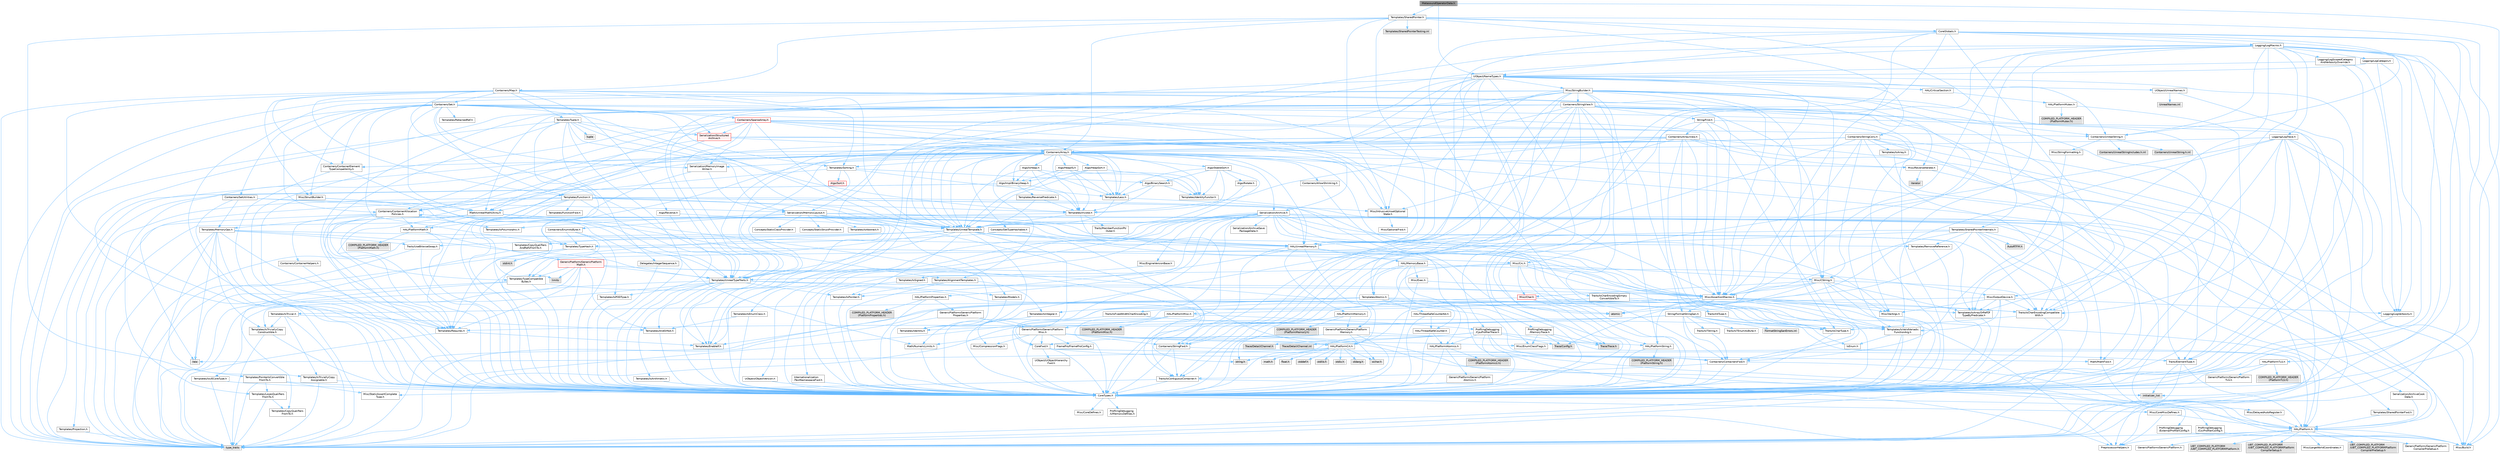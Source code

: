 digraph "MetasoundOperatorData.h"
{
 // INTERACTIVE_SVG=YES
 // LATEX_PDF_SIZE
  bgcolor="transparent";
  edge [fontname=Helvetica,fontsize=10,labelfontname=Helvetica,labelfontsize=10];
  node [fontname=Helvetica,fontsize=10,shape=box,height=0.2,width=0.4];
  Node1 [id="Node000001",label="MetasoundOperatorData.h",height=0.2,width=0.4,color="gray40", fillcolor="grey60", style="filled", fontcolor="black",tooltip=" "];
  Node1 -> Node2 [id="edge1_Node000001_Node000002",color="steelblue1",style="solid",tooltip=" "];
  Node2 [id="Node000002",label="UObject/NameTypes.h",height=0.2,width=0.4,color="grey40", fillcolor="white", style="filled",URL="$d6/d35/NameTypes_8h.html",tooltip=" "];
  Node2 -> Node3 [id="edge2_Node000002_Node000003",color="steelblue1",style="solid",tooltip=" "];
  Node3 [id="Node000003",label="CoreTypes.h",height=0.2,width=0.4,color="grey40", fillcolor="white", style="filled",URL="$dc/dec/CoreTypes_8h.html",tooltip=" "];
  Node3 -> Node4 [id="edge3_Node000003_Node000004",color="steelblue1",style="solid",tooltip=" "];
  Node4 [id="Node000004",label="HAL/Platform.h",height=0.2,width=0.4,color="grey40", fillcolor="white", style="filled",URL="$d9/dd0/Platform_8h.html",tooltip=" "];
  Node4 -> Node5 [id="edge4_Node000004_Node000005",color="steelblue1",style="solid",tooltip=" "];
  Node5 [id="Node000005",label="Misc/Build.h",height=0.2,width=0.4,color="grey40", fillcolor="white", style="filled",URL="$d3/dbb/Build_8h.html",tooltip=" "];
  Node4 -> Node6 [id="edge5_Node000004_Node000006",color="steelblue1",style="solid",tooltip=" "];
  Node6 [id="Node000006",label="Misc/LargeWorldCoordinates.h",height=0.2,width=0.4,color="grey40", fillcolor="white", style="filled",URL="$d2/dcb/LargeWorldCoordinates_8h.html",tooltip=" "];
  Node4 -> Node7 [id="edge6_Node000004_Node000007",color="steelblue1",style="solid",tooltip=" "];
  Node7 [id="Node000007",label="type_traits",height=0.2,width=0.4,color="grey60", fillcolor="#E0E0E0", style="filled",tooltip=" "];
  Node4 -> Node8 [id="edge7_Node000004_Node000008",color="steelblue1",style="solid",tooltip=" "];
  Node8 [id="Node000008",label="PreprocessorHelpers.h",height=0.2,width=0.4,color="grey40", fillcolor="white", style="filled",URL="$db/ddb/PreprocessorHelpers_8h.html",tooltip=" "];
  Node4 -> Node9 [id="edge8_Node000004_Node000009",color="steelblue1",style="solid",tooltip=" "];
  Node9 [id="Node000009",label="UBT_COMPILED_PLATFORM\l/UBT_COMPILED_PLATFORMPlatform\lCompilerPreSetup.h",height=0.2,width=0.4,color="grey60", fillcolor="#E0E0E0", style="filled",tooltip=" "];
  Node4 -> Node10 [id="edge9_Node000004_Node000010",color="steelblue1",style="solid",tooltip=" "];
  Node10 [id="Node000010",label="GenericPlatform/GenericPlatform\lCompilerPreSetup.h",height=0.2,width=0.4,color="grey40", fillcolor="white", style="filled",URL="$d9/dc8/GenericPlatformCompilerPreSetup_8h.html",tooltip=" "];
  Node4 -> Node11 [id="edge10_Node000004_Node000011",color="steelblue1",style="solid",tooltip=" "];
  Node11 [id="Node000011",label="GenericPlatform/GenericPlatform.h",height=0.2,width=0.4,color="grey40", fillcolor="white", style="filled",URL="$d6/d84/GenericPlatform_8h.html",tooltip=" "];
  Node4 -> Node12 [id="edge11_Node000004_Node000012",color="steelblue1",style="solid",tooltip=" "];
  Node12 [id="Node000012",label="UBT_COMPILED_PLATFORM\l/UBT_COMPILED_PLATFORMPlatform.h",height=0.2,width=0.4,color="grey60", fillcolor="#E0E0E0", style="filled",tooltip=" "];
  Node4 -> Node13 [id="edge12_Node000004_Node000013",color="steelblue1",style="solid",tooltip=" "];
  Node13 [id="Node000013",label="UBT_COMPILED_PLATFORM\l/UBT_COMPILED_PLATFORMPlatform\lCompilerSetup.h",height=0.2,width=0.4,color="grey60", fillcolor="#E0E0E0", style="filled",tooltip=" "];
  Node3 -> Node14 [id="edge13_Node000003_Node000014",color="steelblue1",style="solid",tooltip=" "];
  Node14 [id="Node000014",label="ProfilingDebugging\l/UMemoryDefines.h",height=0.2,width=0.4,color="grey40", fillcolor="white", style="filled",URL="$d2/da2/UMemoryDefines_8h.html",tooltip=" "];
  Node3 -> Node15 [id="edge14_Node000003_Node000015",color="steelblue1",style="solid",tooltip=" "];
  Node15 [id="Node000015",label="Misc/CoreMiscDefines.h",height=0.2,width=0.4,color="grey40", fillcolor="white", style="filled",URL="$da/d38/CoreMiscDefines_8h.html",tooltip=" "];
  Node15 -> Node4 [id="edge15_Node000015_Node000004",color="steelblue1",style="solid",tooltip=" "];
  Node15 -> Node8 [id="edge16_Node000015_Node000008",color="steelblue1",style="solid",tooltip=" "];
  Node3 -> Node16 [id="edge17_Node000003_Node000016",color="steelblue1",style="solid",tooltip=" "];
  Node16 [id="Node000016",label="Misc/CoreDefines.h",height=0.2,width=0.4,color="grey40", fillcolor="white", style="filled",URL="$d3/dd2/CoreDefines_8h.html",tooltip=" "];
  Node2 -> Node17 [id="edge18_Node000002_Node000017",color="steelblue1",style="solid",tooltip=" "];
  Node17 [id="Node000017",label="Misc/AssertionMacros.h",height=0.2,width=0.4,color="grey40", fillcolor="white", style="filled",URL="$d0/dfa/AssertionMacros_8h.html",tooltip=" "];
  Node17 -> Node3 [id="edge19_Node000017_Node000003",color="steelblue1",style="solid",tooltip=" "];
  Node17 -> Node4 [id="edge20_Node000017_Node000004",color="steelblue1",style="solid",tooltip=" "];
  Node17 -> Node18 [id="edge21_Node000017_Node000018",color="steelblue1",style="solid",tooltip=" "];
  Node18 [id="Node000018",label="HAL/PlatformMisc.h",height=0.2,width=0.4,color="grey40", fillcolor="white", style="filled",URL="$d0/df5/PlatformMisc_8h.html",tooltip=" "];
  Node18 -> Node3 [id="edge22_Node000018_Node000003",color="steelblue1",style="solid",tooltip=" "];
  Node18 -> Node19 [id="edge23_Node000018_Node000019",color="steelblue1",style="solid",tooltip=" "];
  Node19 [id="Node000019",label="GenericPlatform/GenericPlatform\lMisc.h",height=0.2,width=0.4,color="grey40", fillcolor="white", style="filled",URL="$db/d9a/GenericPlatformMisc_8h.html",tooltip=" "];
  Node19 -> Node20 [id="edge24_Node000019_Node000020",color="steelblue1",style="solid",tooltip=" "];
  Node20 [id="Node000020",label="Containers/StringFwd.h",height=0.2,width=0.4,color="grey40", fillcolor="white", style="filled",URL="$df/d37/StringFwd_8h.html",tooltip=" "];
  Node20 -> Node3 [id="edge25_Node000020_Node000003",color="steelblue1",style="solid",tooltip=" "];
  Node20 -> Node21 [id="edge26_Node000020_Node000021",color="steelblue1",style="solid",tooltip=" "];
  Node21 [id="Node000021",label="Traits/ElementType.h",height=0.2,width=0.4,color="grey40", fillcolor="white", style="filled",URL="$d5/d4f/ElementType_8h.html",tooltip=" "];
  Node21 -> Node4 [id="edge27_Node000021_Node000004",color="steelblue1",style="solid",tooltip=" "];
  Node21 -> Node22 [id="edge28_Node000021_Node000022",color="steelblue1",style="solid",tooltip=" "];
  Node22 [id="Node000022",label="initializer_list",height=0.2,width=0.4,color="grey60", fillcolor="#E0E0E0", style="filled",tooltip=" "];
  Node21 -> Node7 [id="edge29_Node000021_Node000007",color="steelblue1",style="solid",tooltip=" "];
  Node20 -> Node23 [id="edge30_Node000020_Node000023",color="steelblue1",style="solid",tooltip=" "];
  Node23 [id="Node000023",label="Traits/IsContiguousContainer.h",height=0.2,width=0.4,color="grey40", fillcolor="white", style="filled",URL="$d5/d3c/IsContiguousContainer_8h.html",tooltip=" "];
  Node23 -> Node3 [id="edge31_Node000023_Node000003",color="steelblue1",style="solid",tooltip=" "];
  Node23 -> Node24 [id="edge32_Node000023_Node000024",color="steelblue1",style="solid",tooltip=" "];
  Node24 [id="Node000024",label="Misc/StaticAssertComplete\lType.h",height=0.2,width=0.4,color="grey40", fillcolor="white", style="filled",URL="$d5/d4e/StaticAssertCompleteType_8h.html",tooltip=" "];
  Node23 -> Node22 [id="edge33_Node000023_Node000022",color="steelblue1",style="solid",tooltip=" "];
  Node19 -> Node25 [id="edge34_Node000019_Node000025",color="steelblue1",style="solid",tooltip=" "];
  Node25 [id="Node000025",label="CoreFwd.h",height=0.2,width=0.4,color="grey40", fillcolor="white", style="filled",URL="$d1/d1e/CoreFwd_8h.html",tooltip=" "];
  Node25 -> Node3 [id="edge35_Node000025_Node000003",color="steelblue1",style="solid",tooltip=" "];
  Node25 -> Node26 [id="edge36_Node000025_Node000026",color="steelblue1",style="solid",tooltip=" "];
  Node26 [id="Node000026",label="Containers/ContainersFwd.h",height=0.2,width=0.4,color="grey40", fillcolor="white", style="filled",URL="$d4/d0a/ContainersFwd_8h.html",tooltip=" "];
  Node26 -> Node4 [id="edge37_Node000026_Node000004",color="steelblue1",style="solid",tooltip=" "];
  Node26 -> Node3 [id="edge38_Node000026_Node000003",color="steelblue1",style="solid",tooltip=" "];
  Node26 -> Node23 [id="edge39_Node000026_Node000023",color="steelblue1",style="solid",tooltip=" "];
  Node25 -> Node27 [id="edge40_Node000025_Node000027",color="steelblue1",style="solid",tooltip=" "];
  Node27 [id="Node000027",label="Math/MathFwd.h",height=0.2,width=0.4,color="grey40", fillcolor="white", style="filled",URL="$d2/d10/MathFwd_8h.html",tooltip=" "];
  Node27 -> Node4 [id="edge41_Node000027_Node000004",color="steelblue1",style="solid",tooltip=" "];
  Node25 -> Node28 [id="edge42_Node000025_Node000028",color="steelblue1",style="solid",tooltip=" "];
  Node28 [id="Node000028",label="UObject/UObjectHierarchy\lFwd.h",height=0.2,width=0.4,color="grey40", fillcolor="white", style="filled",URL="$d3/d13/UObjectHierarchyFwd_8h.html",tooltip=" "];
  Node19 -> Node3 [id="edge43_Node000019_Node000003",color="steelblue1",style="solid",tooltip=" "];
  Node19 -> Node29 [id="edge44_Node000019_Node000029",color="steelblue1",style="solid",tooltip=" "];
  Node29 [id="Node000029",label="FramePro/FrameProConfig.h",height=0.2,width=0.4,color="grey40", fillcolor="white", style="filled",URL="$d7/d90/FrameProConfig_8h.html",tooltip=" "];
  Node19 -> Node30 [id="edge45_Node000019_Node000030",color="steelblue1",style="solid",tooltip=" "];
  Node30 [id="Node000030",label="HAL/PlatformCrt.h",height=0.2,width=0.4,color="grey40", fillcolor="white", style="filled",URL="$d8/d75/PlatformCrt_8h.html",tooltip=" "];
  Node30 -> Node31 [id="edge46_Node000030_Node000031",color="steelblue1",style="solid",tooltip=" "];
  Node31 [id="Node000031",label="new",height=0.2,width=0.4,color="grey60", fillcolor="#E0E0E0", style="filled",tooltip=" "];
  Node30 -> Node32 [id="edge47_Node000030_Node000032",color="steelblue1",style="solid",tooltip=" "];
  Node32 [id="Node000032",label="wchar.h",height=0.2,width=0.4,color="grey60", fillcolor="#E0E0E0", style="filled",tooltip=" "];
  Node30 -> Node33 [id="edge48_Node000030_Node000033",color="steelblue1",style="solid",tooltip=" "];
  Node33 [id="Node000033",label="stddef.h",height=0.2,width=0.4,color="grey60", fillcolor="#E0E0E0", style="filled",tooltip=" "];
  Node30 -> Node34 [id="edge49_Node000030_Node000034",color="steelblue1",style="solid",tooltip=" "];
  Node34 [id="Node000034",label="stdlib.h",height=0.2,width=0.4,color="grey60", fillcolor="#E0E0E0", style="filled",tooltip=" "];
  Node30 -> Node35 [id="edge50_Node000030_Node000035",color="steelblue1",style="solid",tooltip=" "];
  Node35 [id="Node000035",label="stdio.h",height=0.2,width=0.4,color="grey60", fillcolor="#E0E0E0", style="filled",tooltip=" "];
  Node30 -> Node36 [id="edge51_Node000030_Node000036",color="steelblue1",style="solid",tooltip=" "];
  Node36 [id="Node000036",label="stdarg.h",height=0.2,width=0.4,color="grey60", fillcolor="#E0E0E0", style="filled",tooltip=" "];
  Node30 -> Node37 [id="edge52_Node000030_Node000037",color="steelblue1",style="solid",tooltip=" "];
  Node37 [id="Node000037",label="math.h",height=0.2,width=0.4,color="grey60", fillcolor="#E0E0E0", style="filled",tooltip=" "];
  Node30 -> Node38 [id="edge53_Node000030_Node000038",color="steelblue1",style="solid",tooltip=" "];
  Node38 [id="Node000038",label="float.h",height=0.2,width=0.4,color="grey60", fillcolor="#E0E0E0", style="filled",tooltip=" "];
  Node30 -> Node39 [id="edge54_Node000030_Node000039",color="steelblue1",style="solid",tooltip=" "];
  Node39 [id="Node000039",label="string.h",height=0.2,width=0.4,color="grey60", fillcolor="#E0E0E0", style="filled",tooltip=" "];
  Node19 -> Node40 [id="edge55_Node000019_Node000040",color="steelblue1",style="solid",tooltip=" "];
  Node40 [id="Node000040",label="Math/NumericLimits.h",height=0.2,width=0.4,color="grey40", fillcolor="white", style="filled",URL="$df/d1b/NumericLimits_8h.html",tooltip=" "];
  Node40 -> Node3 [id="edge56_Node000040_Node000003",color="steelblue1",style="solid",tooltip=" "];
  Node19 -> Node41 [id="edge57_Node000019_Node000041",color="steelblue1",style="solid",tooltip=" "];
  Node41 [id="Node000041",label="Misc/CompressionFlags.h",height=0.2,width=0.4,color="grey40", fillcolor="white", style="filled",URL="$d9/d76/CompressionFlags_8h.html",tooltip=" "];
  Node19 -> Node42 [id="edge58_Node000019_Node000042",color="steelblue1",style="solid",tooltip=" "];
  Node42 [id="Node000042",label="Misc/EnumClassFlags.h",height=0.2,width=0.4,color="grey40", fillcolor="white", style="filled",URL="$d8/de7/EnumClassFlags_8h.html",tooltip=" "];
  Node19 -> Node43 [id="edge59_Node000019_Node000043",color="steelblue1",style="solid",tooltip=" "];
  Node43 [id="Node000043",label="ProfilingDebugging\l/CsvProfilerConfig.h",height=0.2,width=0.4,color="grey40", fillcolor="white", style="filled",URL="$d3/d88/CsvProfilerConfig_8h.html",tooltip=" "];
  Node43 -> Node5 [id="edge60_Node000043_Node000005",color="steelblue1",style="solid",tooltip=" "];
  Node19 -> Node44 [id="edge61_Node000019_Node000044",color="steelblue1",style="solid",tooltip=" "];
  Node44 [id="Node000044",label="ProfilingDebugging\l/ExternalProfilerConfig.h",height=0.2,width=0.4,color="grey40", fillcolor="white", style="filled",URL="$d3/dbb/ExternalProfilerConfig_8h.html",tooltip=" "];
  Node44 -> Node5 [id="edge62_Node000044_Node000005",color="steelblue1",style="solid",tooltip=" "];
  Node18 -> Node45 [id="edge63_Node000018_Node000045",color="steelblue1",style="solid",tooltip=" "];
  Node45 [id="Node000045",label="COMPILED_PLATFORM_HEADER\l(PlatformMisc.h)",height=0.2,width=0.4,color="grey60", fillcolor="#E0E0E0", style="filled",tooltip=" "];
  Node18 -> Node46 [id="edge64_Node000018_Node000046",color="steelblue1",style="solid",tooltip=" "];
  Node46 [id="Node000046",label="ProfilingDebugging\l/CpuProfilerTrace.h",height=0.2,width=0.4,color="grey40", fillcolor="white", style="filled",URL="$da/dcb/CpuProfilerTrace_8h.html",tooltip=" "];
  Node46 -> Node3 [id="edge65_Node000046_Node000003",color="steelblue1",style="solid",tooltip=" "];
  Node46 -> Node26 [id="edge66_Node000046_Node000026",color="steelblue1",style="solid",tooltip=" "];
  Node46 -> Node47 [id="edge67_Node000046_Node000047",color="steelblue1",style="solid",tooltip=" "];
  Node47 [id="Node000047",label="HAL/PlatformAtomics.h",height=0.2,width=0.4,color="grey40", fillcolor="white", style="filled",URL="$d3/d36/PlatformAtomics_8h.html",tooltip=" "];
  Node47 -> Node3 [id="edge68_Node000047_Node000003",color="steelblue1",style="solid",tooltip=" "];
  Node47 -> Node48 [id="edge69_Node000047_Node000048",color="steelblue1",style="solid",tooltip=" "];
  Node48 [id="Node000048",label="GenericPlatform/GenericPlatform\lAtomics.h",height=0.2,width=0.4,color="grey40", fillcolor="white", style="filled",URL="$da/d72/GenericPlatformAtomics_8h.html",tooltip=" "];
  Node48 -> Node3 [id="edge70_Node000048_Node000003",color="steelblue1",style="solid",tooltip=" "];
  Node47 -> Node49 [id="edge71_Node000047_Node000049",color="steelblue1",style="solid",tooltip=" "];
  Node49 [id="Node000049",label="COMPILED_PLATFORM_HEADER\l(PlatformAtomics.h)",height=0.2,width=0.4,color="grey60", fillcolor="#E0E0E0", style="filled",tooltip=" "];
  Node46 -> Node8 [id="edge72_Node000046_Node000008",color="steelblue1",style="solid",tooltip=" "];
  Node46 -> Node5 [id="edge73_Node000046_Node000005",color="steelblue1",style="solid",tooltip=" "];
  Node46 -> Node50 [id="edge74_Node000046_Node000050",color="steelblue1",style="solid",tooltip=" "];
  Node50 [id="Node000050",label="Trace/Config.h",height=0.2,width=0.4,color="grey60", fillcolor="#E0E0E0", style="filled",tooltip=" "];
  Node46 -> Node51 [id="edge75_Node000046_Node000051",color="steelblue1",style="solid",tooltip=" "];
  Node51 [id="Node000051",label="Trace/Detail/Channel.h",height=0.2,width=0.4,color="grey60", fillcolor="#E0E0E0", style="filled",tooltip=" "];
  Node46 -> Node52 [id="edge76_Node000046_Node000052",color="steelblue1",style="solid",tooltip=" "];
  Node52 [id="Node000052",label="Trace/Detail/Channel.inl",height=0.2,width=0.4,color="grey60", fillcolor="#E0E0E0", style="filled",tooltip=" "];
  Node46 -> Node53 [id="edge77_Node000046_Node000053",color="steelblue1",style="solid",tooltip=" "];
  Node53 [id="Node000053",label="Trace/Trace.h",height=0.2,width=0.4,color="grey60", fillcolor="#E0E0E0", style="filled",tooltip=" "];
  Node17 -> Node8 [id="edge78_Node000017_Node000008",color="steelblue1",style="solid",tooltip=" "];
  Node17 -> Node54 [id="edge79_Node000017_Node000054",color="steelblue1",style="solid",tooltip=" "];
  Node54 [id="Node000054",label="Templates/EnableIf.h",height=0.2,width=0.4,color="grey40", fillcolor="white", style="filled",URL="$d7/d60/EnableIf_8h.html",tooltip=" "];
  Node54 -> Node3 [id="edge80_Node000054_Node000003",color="steelblue1",style="solid",tooltip=" "];
  Node17 -> Node55 [id="edge81_Node000017_Node000055",color="steelblue1",style="solid",tooltip=" "];
  Node55 [id="Node000055",label="Templates/IsArrayOrRefOf\lTypeByPredicate.h",height=0.2,width=0.4,color="grey40", fillcolor="white", style="filled",URL="$d6/da1/IsArrayOrRefOfTypeByPredicate_8h.html",tooltip=" "];
  Node55 -> Node3 [id="edge82_Node000055_Node000003",color="steelblue1",style="solid",tooltip=" "];
  Node17 -> Node56 [id="edge83_Node000017_Node000056",color="steelblue1",style="solid",tooltip=" "];
  Node56 [id="Node000056",label="Templates/IsValidVariadic\lFunctionArg.h",height=0.2,width=0.4,color="grey40", fillcolor="white", style="filled",URL="$d0/dc8/IsValidVariadicFunctionArg_8h.html",tooltip=" "];
  Node56 -> Node3 [id="edge84_Node000056_Node000003",color="steelblue1",style="solid",tooltip=" "];
  Node56 -> Node57 [id="edge85_Node000056_Node000057",color="steelblue1",style="solid",tooltip=" "];
  Node57 [id="Node000057",label="IsEnum.h",height=0.2,width=0.4,color="grey40", fillcolor="white", style="filled",URL="$d4/de5/IsEnum_8h.html",tooltip=" "];
  Node56 -> Node7 [id="edge86_Node000056_Node000007",color="steelblue1",style="solid",tooltip=" "];
  Node17 -> Node58 [id="edge87_Node000017_Node000058",color="steelblue1",style="solid",tooltip=" "];
  Node58 [id="Node000058",label="Traits/IsCharEncodingCompatible\lWith.h",height=0.2,width=0.4,color="grey40", fillcolor="white", style="filled",URL="$df/dd1/IsCharEncodingCompatibleWith_8h.html",tooltip=" "];
  Node58 -> Node7 [id="edge88_Node000058_Node000007",color="steelblue1",style="solid",tooltip=" "];
  Node58 -> Node59 [id="edge89_Node000058_Node000059",color="steelblue1",style="solid",tooltip=" "];
  Node59 [id="Node000059",label="Traits/IsCharType.h",height=0.2,width=0.4,color="grey40", fillcolor="white", style="filled",URL="$db/d51/IsCharType_8h.html",tooltip=" "];
  Node59 -> Node3 [id="edge90_Node000059_Node000003",color="steelblue1",style="solid",tooltip=" "];
  Node17 -> Node60 [id="edge91_Node000017_Node000060",color="steelblue1",style="solid",tooltip=" "];
  Node60 [id="Node000060",label="Misc/VarArgs.h",height=0.2,width=0.4,color="grey40", fillcolor="white", style="filled",URL="$d5/d6f/VarArgs_8h.html",tooltip=" "];
  Node60 -> Node3 [id="edge92_Node000060_Node000003",color="steelblue1",style="solid",tooltip=" "];
  Node17 -> Node61 [id="edge93_Node000017_Node000061",color="steelblue1",style="solid",tooltip=" "];
  Node61 [id="Node000061",label="String/FormatStringSan.h",height=0.2,width=0.4,color="grey40", fillcolor="white", style="filled",URL="$d3/d8b/FormatStringSan_8h.html",tooltip=" "];
  Node61 -> Node7 [id="edge94_Node000061_Node000007",color="steelblue1",style="solid",tooltip=" "];
  Node61 -> Node3 [id="edge95_Node000061_Node000003",color="steelblue1",style="solid",tooltip=" "];
  Node61 -> Node62 [id="edge96_Node000061_Node000062",color="steelblue1",style="solid",tooltip=" "];
  Node62 [id="Node000062",label="Templates/Requires.h",height=0.2,width=0.4,color="grey40", fillcolor="white", style="filled",URL="$dc/d96/Requires_8h.html",tooltip=" "];
  Node62 -> Node54 [id="edge97_Node000062_Node000054",color="steelblue1",style="solid",tooltip=" "];
  Node62 -> Node7 [id="edge98_Node000062_Node000007",color="steelblue1",style="solid",tooltip=" "];
  Node61 -> Node63 [id="edge99_Node000061_Node000063",color="steelblue1",style="solid",tooltip=" "];
  Node63 [id="Node000063",label="Templates/Identity.h",height=0.2,width=0.4,color="grey40", fillcolor="white", style="filled",URL="$d0/dd5/Identity_8h.html",tooltip=" "];
  Node61 -> Node56 [id="edge100_Node000061_Node000056",color="steelblue1",style="solid",tooltip=" "];
  Node61 -> Node59 [id="edge101_Node000061_Node000059",color="steelblue1",style="solid",tooltip=" "];
  Node61 -> Node64 [id="edge102_Node000061_Node000064",color="steelblue1",style="solid",tooltip=" "];
  Node64 [id="Node000064",label="Traits/IsTEnumAsByte.h",height=0.2,width=0.4,color="grey40", fillcolor="white", style="filled",URL="$d1/de6/IsTEnumAsByte_8h.html",tooltip=" "];
  Node61 -> Node65 [id="edge103_Node000061_Node000065",color="steelblue1",style="solid",tooltip=" "];
  Node65 [id="Node000065",label="Traits/IsTString.h",height=0.2,width=0.4,color="grey40", fillcolor="white", style="filled",URL="$d0/df8/IsTString_8h.html",tooltip=" "];
  Node65 -> Node26 [id="edge104_Node000065_Node000026",color="steelblue1",style="solid",tooltip=" "];
  Node61 -> Node26 [id="edge105_Node000061_Node000026",color="steelblue1",style="solid",tooltip=" "];
  Node61 -> Node66 [id="edge106_Node000061_Node000066",color="steelblue1",style="solid",tooltip=" "];
  Node66 [id="Node000066",label="FormatStringSanErrors.inl",height=0.2,width=0.4,color="grey60", fillcolor="#E0E0E0", style="filled",tooltip=" "];
  Node17 -> Node67 [id="edge107_Node000017_Node000067",color="steelblue1",style="solid",tooltip=" "];
  Node67 [id="Node000067",label="atomic",height=0.2,width=0.4,color="grey60", fillcolor="#E0E0E0", style="filled",tooltip=" "];
  Node2 -> Node68 [id="edge108_Node000002_Node000068",color="steelblue1",style="solid",tooltip=" "];
  Node68 [id="Node000068",label="HAL/UnrealMemory.h",height=0.2,width=0.4,color="grey40", fillcolor="white", style="filled",URL="$d9/d96/UnrealMemory_8h.html",tooltip=" "];
  Node68 -> Node3 [id="edge109_Node000068_Node000003",color="steelblue1",style="solid",tooltip=" "];
  Node68 -> Node69 [id="edge110_Node000068_Node000069",color="steelblue1",style="solid",tooltip=" "];
  Node69 [id="Node000069",label="GenericPlatform/GenericPlatform\lMemory.h",height=0.2,width=0.4,color="grey40", fillcolor="white", style="filled",URL="$dd/d22/GenericPlatformMemory_8h.html",tooltip=" "];
  Node69 -> Node25 [id="edge111_Node000069_Node000025",color="steelblue1",style="solid",tooltip=" "];
  Node69 -> Node3 [id="edge112_Node000069_Node000003",color="steelblue1",style="solid",tooltip=" "];
  Node69 -> Node70 [id="edge113_Node000069_Node000070",color="steelblue1",style="solid",tooltip=" "];
  Node70 [id="Node000070",label="HAL/PlatformString.h",height=0.2,width=0.4,color="grey40", fillcolor="white", style="filled",URL="$db/db5/PlatformString_8h.html",tooltip=" "];
  Node70 -> Node3 [id="edge114_Node000070_Node000003",color="steelblue1",style="solid",tooltip=" "];
  Node70 -> Node71 [id="edge115_Node000070_Node000071",color="steelblue1",style="solid",tooltip=" "];
  Node71 [id="Node000071",label="COMPILED_PLATFORM_HEADER\l(PlatformString.h)",height=0.2,width=0.4,color="grey60", fillcolor="#E0E0E0", style="filled",tooltip=" "];
  Node69 -> Node39 [id="edge116_Node000069_Node000039",color="steelblue1",style="solid",tooltip=" "];
  Node69 -> Node32 [id="edge117_Node000069_Node000032",color="steelblue1",style="solid",tooltip=" "];
  Node68 -> Node72 [id="edge118_Node000068_Node000072",color="steelblue1",style="solid",tooltip=" "];
  Node72 [id="Node000072",label="HAL/MemoryBase.h",height=0.2,width=0.4,color="grey40", fillcolor="white", style="filled",URL="$d6/d9f/MemoryBase_8h.html",tooltip=" "];
  Node72 -> Node3 [id="edge119_Node000072_Node000003",color="steelblue1",style="solid",tooltip=" "];
  Node72 -> Node47 [id="edge120_Node000072_Node000047",color="steelblue1",style="solid",tooltip=" "];
  Node72 -> Node30 [id="edge121_Node000072_Node000030",color="steelblue1",style="solid",tooltip=" "];
  Node72 -> Node73 [id="edge122_Node000072_Node000073",color="steelblue1",style="solid",tooltip=" "];
  Node73 [id="Node000073",label="Misc/Exec.h",height=0.2,width=0.4,color="grey40", fillcolor="white", style="filled",URL="$de/ddb/Exec_8h.html",tooltip=" "];
  Node73 -> Node3 [id="edge123_Node000073_Node000003",color="steelblue1",style="solid",tooltip=" "];
  Node73 -> Node17 [id="edge124_Node000073_Node000017",color="steelblue1",style="solid",tooltip=" "];
  Node72 -> Node74 [id="edge125_Node000072_Node000074",color="steelblue1",style="solid",tooltip=" "];
  Node74 [id="Node000074",label="Misc/OutputDevice.h",height=0.2,width=0.4,color="grey40", fillcolor="white", style="filled",URL="$d7/d32/OutputDevice_8h.html",tooltip=" "];
  Node74 -> Node25 [id="edge126_Node000074_Node000025",color="steelblue1",style="solid",tooltip=" "];
  Node74 -> Node3 [id="edge127_Node000074_Node000003",color="steelblue1",style="solid",tooltip=" "];
  Node74 -> Node75 [id="edge128_Node000074_Node000075",color="steelblue1",style="solid",tooltip=" "];
  Node75 [id="Node000075",label="Logging/LogVerbosity.h",height=0.2,width=0.4,color="grey40", fillcolor="white", style="filled",URL="$d2/d8f/LogVerbosity_8h.html",tooltip=" "];
  Node75 -> Node3 [id="edge129_Node000075_Node000003",color="steelblue1",style="solid",tooltip=" "];
  Node74 -> Node60 [id="edge130_Node000074_Node000060",color="steelblue1",style="solid",tooltip=" "];
  Node74 -> Node55 [id="edge131_Node000074_Node000055",color="steelblue1",style="solid",tooltip=" "];
  Node74 -> Node56 [id="edge132_Node000074_Node000056",color="steelblue1",style="solid",tooltip=" "];
  Node74 -> Node58 [id="edge133_Node000074_Node000058",color="steelblue1",style="solid",tooltip=" "];
  Node72 -> Node76 [id="edge134_Node000072_Node000076",color="steelblue1",style="solid",tooltip=" "];
  Node76 [id="Node000076",label="Templates/Atomic.h",height=0.2,width=0.4,color="grey40", fillcolor="white", style="filled",URL="$d3/d91/Atomic_8h.html",tooltip=" "];
  Node76 -> Node77 [id="edge135_Node000076_Node000077",color="steelblue1",style="solid",tooltip=" "];
  Node77 [id="Node000077",label="HAL/ThreadSafeCounter.h",height=0.2,width=0.4,color="grey40", fillcolor="white", style="filled",URL="$dc/dc9/ThreadSafeCounter_8h.html",tooltip=" "];
  Node77 -> Node3 [id="edge136_Node000077_Node000003",color="steelblue1",style="solid",tooltip=" "];
  Node77 -> Node47 [id="edge137_Node000077_Node000047",color="steelblue1",style="solid",tooltip=" "];
  Node76 -> Node78 [id="edge138_Node000076_Node000078",color="steelblue1",style="solid",tooltip=" "];
  Node78 [id="Node000078",label="HAL/ThreadSafeCounter64.h",height=0.2,width=0.4,color="grey40", fillcolor="white", style="filled",URL="$d0/d12/ThreadSafeCounter64_8h.html",tooltip=" "];
  Node78 -> Node3 [id="edge139_Node000078_Node000003",color="steelblue1",style="solid",tooltip=" "];
  Node78 -> Node77 [id="edge140_Node000078_Node000077",color="steelblue1",style="solid",tooltip=" "];
  Node76 -> Node79 [id="edge141_Node000076_Node000079",color="steelblue1",style="solid",tooltip=" "];
  Node79 [id="Node000079",label="Templates/IsIntegral.h",height=0.2,width=0.4,color="grey40", fillcolor="white", style="filled",URL="$da/d64/IsIntegral_8h.html",tooltip=" "];
  Node79 -> Node3 [id="edge142_Node000079_Node000003",color="steelblue1",style="solid",tooltip=" "];
  Node76 -> Node80 [id="edge143_Node000076_Node000080",color="steelblue1",style="solid",tooltip=" "];
  Node80 [id="Node000080",label="Templates/IsTrivial.h",height=0.2,width=0.4,color="grey40", fillcolor="white", style="filled",URL="$da/d4c/IsTrivial_8h.html",tooltip=" "];
  Node80 -> Node81 [id="edge144_Node000080_Node000081",color="steelblue1",style="solid",tooltip=" "];
  Node81 [id="Node000081",label="Templates/AndOrNot.h",height=0.2,width=0.4,color="grey40", fillcolor="white", style="filled",URL="$db/d0a/AndOrNot_8h.html",tooltip=" "];
  Node81 -> Node3 [id="edge145_Node000081_Node000003",color="steelblue1",style="solid",tooltip=" "];
  Node80 -> Node82 [id="edge146_Node000080_Node000082",color="steelblue1",style="solid",tooltip=" "];
  Node82 [id="Node000082",label="Templates/IsTriviallyCopy\lConstructible.h",height=0.2,width=0.4,color="grey40", fillcolor="white", style="filled",URL="$d3/d78/IsTriviallyCopyConstructible_8h.html",tooltip=" "];
  Node82 -> Node3 [id="edge147_Node000082_Node000003",color="steelblue1",style="solid",tooltip=" "];
  Node82 -> Node7 [id="edge148_Node000082_Node000007",color="steelblue1",style="solid",tooltip=" "];
  Node80 -> Node83 [id="edge149_Node000080_Node000083",color="steelblue1",style="solid",tooltip=" "];
  Node83 [id="Node000083",label="Templates/IsTriviallyCopy\lAssignable.h",height=0.2,width=0.4,color="grey40", fillcolor="white", style="filled",URL="$d2/df2/IsTriviallyCopyAssignable_8h.html",tooltip=" "];
  Node83 -> Node3 [id="edge150_Node000083_Node000003",color="steelblue1",style="solid",tooltip=" "];
  Node83 -> Node7 [id="edge151_Node000083_Node000007",color="steelblue1",style="solid",tooltip=" "];
  Node80 -> Node7 [id="edge152_Node000080_Node000007",color="steelblue1",style="solid",tooltip=" "];
  Node76 -> Node84 [id="edge153_Node000076_Node000084",color="steelblue1",style="solid",tooltip=" "];
  Node84 [id="Node000084",label="Traits/IntType.h",height=0.2,width=0.4,color="grey40", fillcolor="white", style="filled",URL="$d7/deb/IntType_8h.html",tooltip=" "];
  Node84 -> Node4 [id="edge154_Node000084_Node000004",color="steelblue1",style="solid",tooltip=" "];
  Node76 -> Node67 [id="edge155_Node000076_Node000067",color="steelblue1",style="solid",tooltip=" "];
  Node68 -> Node85 [id="edge156_Node000068_Node000085",color="steelblue1",style="solid",tooltip=" "];
  Node85 [id="Node000085",label="HAL/PlatformMemory.h",height=0.2,width=0.4,color="grey40", fillcolor="white", style="filled",URL="$de/d68/PlatformMemory_8h.html",tooltip=" "];
  Node85 -> Node3 [id="edge157_Node000085_Node000003",color="steelblue1",style="solid",tooltip=" "];
  Node85 -> Node69 [id="edge158_Node000085_Node000069",color="steelblue1",style="solid",tooltip=" "];
  Node85 -> Node86 [id="edge159_Node000085_Node000086",color="steelblue1",style="solid",tooltip=" "];
  Node86 [id="Node000086",label="COMPILED_PLATFORM_HEADER\l(PlatformMemory.h)",height=0.2,width=0.4,color="grey60", fillcolor="#E0E0E0", style="filled",tooltip=" "];
  Node68 -> Node87 [id="edge160_Node000068_Node000087",color="steelblue1",style="solid",tooltip=" "];
  Node87 [id="Node000087",label="ProfilingDebugging\l/MemoryTrace.h",height=0.2,width=0.4,color="grey40", fillcolor="white", style="filled",URL="$da/dd7/MemoryTrace_8h.html",tooltip=" "];
  Node87 -> Node4 [id="edge161_Node000087_Node000004",color="steelblue1",style="solid",tooltip=" "];
  Node87 -> Node42 [id="edge162_Node000087_Node000042",color="steelblue1",style="solid",tooltip=" "];
  Node87 -> Node50 [id="edge163_Node000087_Node000050",color="steelblue1",style="solid",tooltip=" "];
  Node87 -> Node53 [id="edge164_Node000087_Node000053",color="steelblue1",style="solid",tooltip=" "];
  Node68 -> Node88 [id="edge165_Node000068_Node000088",color="steelblue1",style="solid",tooltip=" "];
  Node88 [id="Node000088",label="Templates/IsPointer.h",height=0.2,width=0.4,color="grey40", fillcolor="white", style="filled",URL="$d7/d05/IsPointer_8h.html",tooltip=" "];
  Node88 -> Node3 [id="edge166_Node000088_Node000003",color="steelblue1",style="solid",tooltip=" "];
  Node2 -> Node89 [id="edge167_Node000002_Node000089",color="steelblue1",style="solid",tooltip=" "];
  Node89 [id="Node000089",label="Templates/UnrealTypeTraits.h",height=0.2,width=0.4,color="grey40", fillcolor="white", style="filled",URL="$d2/d2d/UnrealTypeTraits_8h.html",tooltip=" "];
  Node89 -> Node3 [id="edge168_Node000089_Node000003",color="steelblue1",style="solid",tooltip=" "];
  Node89 -> Node88 [id="edge169_Node000089_Node000088",color="steelblue1",style="solid",tooltip=" "];
  Node89 -> Node17 [id="edge170_Node000089_Node000017",color="steelblue1",style="solid",tooltip=" "];
  Node89 -> Node81 [id="edge171_Node000089_Node000081",color="steelblue1",style="solid",tooltip=" "];
  Node89 -> Node54 [id="edge172_Node000089_Node000054",color="steelblue1",style="solid",tooltip=" "];
  Node89 -> Node90 [id="edge173_Node000089_Node000090",color="steelblue1",style="solid",tooltip=" "];
  Node90 [id="Node000090",label="Templates/IsArithmetic.h",height=0.2,width=0.4,color="grey40", fillcolor="white", style="filled",URL="$d2/d5d/IsArithmetic_8h.html",tooltip=" "];
  Node90 -> Node3 [id="edge174_Node000090_Node000003",color="steelblue1",style="solid",tooltip=" "];
  Node89 -> Node57 [id="edge175_Node000089_Node000057",color="steelblue1",style="solid",tooltip=" "];
  Node89 -> Node91 [id="edge176_Node000089_Node000091",color="steelblue1",style="solid",tooltip=" "];
  Node91 [id="Node000091",label="Templates/Models.h",height=0.2,width=0.4,color="grey40", fillcolor="white", style="filled",URL="$d3/d0c/Models_8h.html",tooltip=" "];
  Node91 -> Node63 [id="edge177_Node000091_Node000063",color="steelblue1",style="solid",tooltip=" "];
  Node89 -> Node92 [id="edge178_Node000089_Node000092",color="steelblue1",style="solid",tooltip=" "];
  Node92 [id="Node000092",label="Templates/IsPODType.h",height=0.2,width=0.4,color="grey40", fillcolor="white", style="filled",URL="$d7/db1/IsPODType_8h.html",tooltip=" "];
  Node92 -> Node3 [id="edge179_Node000092_Node000003",color="steelblue1",style="solid",tooltip=" "];
  Node89 -> Node93 [id="edge180_Node000089_Node000093",color="steelblue1",style="solid",tooltip=" "];
  Node93 [id="Node000093",label="Templates/IsUECoreType.h",height=0.2,width=0.4,color="grey40", fillcolor="white", style="filled",URL="$d1/db8/IsUECoreType_8h.html",tooltip=" "];
  Node93 -> Node3 [id="edge181_Node000093_Node000003",color="steelblue1",style="solid",tooltip=" "];
  Node93 -> Node7 [id="edge182_Node000093_Node000007",color="steelblue1",style="solid",tooltip=" "];
  Node89 -> Node82 [id="edge183_Node000089_Node000082",color="steelblue1",style="solid",tooltip=" "];
  Node2 -> Node94 [id="edge184_Node000002_Node000094",color="steelblue1",style="solid",tooltip=" "];
  Node94 [id="Node000094",label="Templates/UnrealTemplate.h",height=0.2,width=0.4,color="grey40", fillcolor="white", style="filled",URL="$d4/d24/UnrealTemplate_8h.html",tooltip=" "];
  Node94 -> Node3 [id="edge185_Node000094_Node000003",color="steelblue1",style="solid",tooltip=" "];
  Node94 -> Node88 [id="edge186_Node000094_Node000088",color="steelblue1",style="solid",tooltip=" "];
  Node94 -> Node68 [id="edge187_Node000094_Node000068",color="steelblue1",style="solid",tooltip=" "];
  Node94 -> Node95 [id="edge188_Node000094_Node000095",color="steelblue1",style="solid",tooltip=" "];
  Node95 [id="Node000095",label="Templates/CopyQualifiers\lAndRefsFromTo.h",height=0.2,width=0.4,color="grey40", fillcolor="white", style="filled",URL="$d3/db3/CopyQualifiersAndRefsFromTo_8h.html",tooltip=" "];
  Node95 -> Node96 [id="edge189_Node000095_Node000096",color="steelblue1",style="solid",tooltip=" "];
  Node96 [id="Node000096",label="Templates/CopyQualifiers\lFromTo.h",height=0.2,width=0.4,color="grey40", fillcolor="white", style="filled",URL="$d5/db4/CopyQualifiersFromTo_8h.html",tooltip=" "];
  Node94 -> Node89 [id="edge190_Node000094_Node000089",color="steelblue1",style="solid",tooltip=" "];
  Node94 -> Node97 [id="edge191_Node000094_Node000097",color="steelblue1",style="solid",tooltip=" "];
  Node97 [id="Node000097",label="Templates/RemoveReference.h",height=0.2,width=0.4,color="grey40", fillcolor="white", style="filled",URL="$da/dbe/RemoveReference_8h.html",tooltip=" "];
  Node97 -> Node3 [id="edge192_Node000097_Node000003",color="steelblue1",style="solid",tooltip=" "];
  Node94 -> Node62 [id="edge193_Node000094_Node000062",color="steelblue1",style="solid",tooltip=" "];
  Node94 -> Node98 [id="edge194_Node000094_Node000098",color="steelblue1",style="solid",tooltip=" "];
  Node98 [id="Node000098",label="Templates/TypeCompatible\lBytes.h",height=0.2,width=0.4,color="grey40", fillcolor="white", style="filled",URL="$df/d0a/TypeCompatibleBytes_8h.html",tooltip=" "];
  Node98 -> Node3 [id="edge195_Node000098_Node000003",color="steelblue1",style="solid",tooltip=" "];
  Node98 -> Node39 [id="edge196_Node000098_Node000039",color="steelblue1",style="solid",tooltip=" "];
  Node98 -> Node31 [id="edge197_Node000098_Node000031",color="steelblue1",style="solid",tooltip=" "];
  Node98 -> Node7 [id="edge198_Node000098_Node000007",color="steelblue1",style="solid",tooltip=" "];
  Node94 -> Node63 [id="edge199_Node000094_Node000063",color="steelblue1",style="solid",tooltip=" "];
  Node94 -> Node23 [id="edge200_Node000094_Node000023",color="steelblue1",style="solid",tooltip=" "];
  Node94 -> Node99 [id="edge201_Node000094_Node000099",color="steelblue1",style="solid",tooltip=" "];
  Node99 [id="Node000099",label="Traits/UseBitwiseSwap.h",height=0.2,width=0.4,color="grey40", fillcolor="white", style="filled",URL="$db/df3/UseBitwiseSwap_8h.html",tooltip=" "];
  Node99 -> Node3 [id="edge202_Node000099_Node000003",color="steelblue1",style="solid",tooltip=" "];
  Node99 -> Node7 [id="edge203_Node000099_Node000007",color="steelblue1",style="solid",tooltip=" "];
  Node94 -> Node7 [id="edge204_Node000094_Node000007",color="steelblue1",style="solid",tooltip=" "];
  Node2 -> Node100 [id="edge205_Node000002_Node000100",color="steelblue1",style="solid",tooltip=" "];
  Node100 [id="Node000100",label="Containers/UnrealString.h",height=0.2,width=0.4,color="grey40", fillcolor="white", style="filled",URL="$d5/dba/UnrealString_8h.html",tooltip=" "];
  Node100 -> Node101 [id="edge206_Node000100_Node000101",color="steelblue1",style="solid",tooltip=" "];
  Node101 [id="Node000101",label="Containers/UnrealStringIncludes.h.inl",height=0.2,width=0.4,color="grey60", fillcolor="#E0E0E0", style="filled",tooltip=" "];
  Node100 -> Node102 [id="edge207_Node000100_Node000102",color="steelblue1",style="solid",tooltip=" "];
  Node102 [id="Node000102",label="Containers/UnrealString.h.inl",height=0.2,width=0.4,color="grey60", fillcolor="#E0E0E0", style="filled",tooltip=" "];
  Node100 -> Node103 [id="edge208_Node000100_Node000103",color="steelblue1",style="solid",tooltip=" "];
  Node103 [id="Node000103",label="Misc/StringFormatArg.h",height=0.2,width=0.4,color="grey40", fillcolor="white", style="filled",URL="$d2/d16/StringFormatArg_8h.html",tooltip=" "];
  Node103 -> Node26 [id="edge209_Node000103_Node000026",color="steelblue1",style="solid",tooltip=" "];
  Node2 -> Node104 [id="edge210_Node000002_Node000104",color="steelblue1",style="solid",tooltip=" "];
  Node104 [id="Node000104",label="HAL/CriticalSection.h",height=0.2,width=0.4,color="grey40", fillcolor="white", style="filled",URL="$d6/d90/CriticalSection_8h.html",tooltip=" "];
  Node104 -> Node105 [id="edge211_Node000104_Node000105",color="steelblue1",style="solid",tooltip=" "];
  Node105 [id="Node000105",label="HAL/PlatformMutex.h",height=0.2,width=0.4,color="grey40", fillcolor="white", style="filled",URL="$d9/d0b/PlatformMutex_8h.html",tooltip=" "];
  Node105 -> Node3 [id="edge212_Node000105_Node000003",color="steelblue1",style="solid",tooltip=" "];
  Node105 -> Node106 [id="edge213_Node000105_Node000106",color="steelblue1",style="solid",tooltip=" "];
  Node106 [id="Node000106",label="COMPILED_PLATFORM_HEADER\l(PlatformMutex.h)",height=0.2,width=0.4,color="grey60", fillcolor="#E0E0E0", style="filled",tooltip=" "];
  Node2 -> Node107 [id="edge214_Node000002_Node000107",color="steelblue1",style="solid",tooltip=" "];
  Node107 [id="Node000107",label="Containers/StringConv.h",height=0.2,width=0.4,color="grey40", fillcolor="white", style="filled",URL="$d3/ddf/StringConv_8h.html",tooltip=" "];
  Node107 -> Node3 [id="edge215_Node000107_Node000003",color="steelblue1",style="solid",tooltip=" "];
  Node107 -> Node17 [id="edge216_Node000107_Node000017",color="steelblue1",style="solid",tooltip=" "];
  Node107 -> Node108 [id="edge217_Node000107_Node000108",color="steelblue1",style="solid",tooltip=" "];
  Node108 [id="Node000108",label="Containers/ContainerAllocation\lPolicies.h",height=0.2,width=0.4,color="grey40", fillcolor="white", style="filled",URL="$d7/dff/ContainerAllocationPolicies_8h.html",tooltip=" "];
  Node108 -> Node3 [id="edge218_Node000108_Node000003",color="steelblue1",style="solid",tooltip=" "];
  Node108 -> Node109 [id="edge219_Node000108_Node000109",color="steelblue1",style="solid",tooltip=" "];
  Node109 [id="Node000109",label="Containers/ContainerHelpers.h",height=0.2,width=0.4,color="grey40", fillcolor="white", style="filled",URL="$d7/d33/ContainerHelpers_8h.html",tooltip=" "];
  Node109 -> Node3 [id="edge220_Node000109_Node000003",color="steelblue1",style="solid",tooltip=" "];
  Node108 -> Node108 [id="edge221_Node000108_Node000108",color="steelblue1",style="solid",tooltip=" "];
  Node108 -> Node110 [id="edge222_Node000108_Node000110",color="steelblue1",style="solid",tooltip=" "];
  Node110 [id="Node000110",label="HAL/PlatformMath.h",height=0.2,width=0.4,color="grey40", fillcolor="white", style="filled",URL="$dc/d53/PlatformMath_8h.html",tooltip=" "];
  Node110 -> Node3 [id="edge223_Node000110_Node000003",color="steelblue1",style="solid",tooltip=" "];
  Node110 -> Node111 [id="edge224_Node000110_Node000111",color="steelblue1",style="solid",tooltip=" "];
  Node111 [id="Node000111",label="GenericPlatform/GenericPlatform\lMath.h",height=0.2,width=0.4,color="red", fillcolor="#FFF0F0", style="filled",URL="$d5/d79/GenericPlatformMath_8h.html",tooltip=" "];
  Node111 -> Node3 [id="edge225_Node000111_Node000003",color="steelblue1",style="solid",tooltip=" "];
  Node111 -> Node26 [id="edge226_Node000111_Node000026",color="steelblue1",style="solid",tooltip=" "];
  Node111 -> Node30 [id="edge227_Node000111_Node000030",color="steelblue1",style="solid",tooltip=" "];
  Node111 -> Node81 [id="edge228_Node000111_Node000081",color="steelblue1",style="solid",tooltip=" "];
  Node111 -> Node89 [id="edge229_Node000111_Node000089",color="steelblue1",style="solid",tooltip=" "];
  Node111 -> Node62 [id="edge230_Node000111_Node000062",color="steelblue1",style="solid",tooltip=" "];
  Node111 -> Node98 [id="edge231_Node000111_Node000098",color="steelblue1",style="solid",tooltip=" "];
  Node111 -> Node116 [id="edge232_Node000111_Node000116",color="steelblue1",style="solid",tooltip=" "];
  Node116 [id="Node000116",label="limits",height=0.2,width=0.4,color="grey60", fillcolor="#E0E0E0", style="filled",tooltip=" "];
  Node111 -> Node7 [id="edge233_Node000111_Node000007",color="steelblue1",style="solid",tooltip=" "];
  Node110 -> Node117 [id="edge234_Node000110_Node000117",color="steelblue1",style="solid",tooltip=" "];
  Node117 [id="Node000117",label="COMPILED_PLATFORM_HEADER\l(PlatformMath.h)",height=0.2,width=0.4,color="grey60", fillcolor="#E0E0E0", style="filled",tooltip=" "];
  Node108 -> Node68 [id="edge235_Node000108_Node000068",color="steelblue1",style="solid",tooltip=" "];
  Node108 -> Node40 [id="edge236_Node000108_Node000040",color="steelblue1",style="solid",tooltip=" "];
  Node108 -> Node17 [id="edge237_Node000108_Node000017",color="steelblue1",style="solid",tooltip=" "];
  Node108 -> Node118 [id="edge238_Node000108_Node000118",color="steelblue1",style="solid",tooltip=" "];
  Node118 [id="Node000118",label="Templates/IsPolymorphic.h",height=0.2,width=0.4,color="grey40", fillcolor="white", style="filled",URL="$dc/d20/IsPolymorphic_8h.html",tooltip=" "];
  Node108 -> Node119 [id="edge239_Node000108_Node000119",color="steelblue1",style="solid",tooltip=" "];
  Node119 [id="Node000119",label="Templates/MemoryOps.h",height=0.2,width=0.4,color="grey40", fillcolor="white", style="filled",URL="$db/dea/MemoryOps_8h.html",tooltip=" "];
  Node119 -> Node3 [id="edge240_Node000119_Node000003",color="steelblue1",style="solid",tooltip=" "];
  Node119 -> Node68 [id="edge241_Node000119_Node000068",color="steelblue1",style="solid",tooltip=" "];
  Node119 -> Node83 [id="edge242_Node000119_Node000083",color="steelblue1",style="solid",tooltip=" "];
  Node119 -> Node82 [id="edge243_Node000119_Node000082",color="steelblue1",style="solid",tooltip=" "];
  Node119 -> Node62 [id="edge244_Node000119_Node000062",color="steelblue1",style="solid",tooltip=" "];
  Node119 -> Node89 [id="edge245_Node000119_Node000089",color="steelblue1",style="solid",tooltip=" "];
  Node119 -> Node99 [id="edge246_Node000119_Node000099",color="steelblue1",style="solid",tooltip=" "];
  Node119 -> Node31 [id="edge247_Node000119_Node000031",color="steelblue1",style="solid",tooltip=" "];
  Node119 -> Node7 [id="edge248_Node000119_Node000007",color="steelblue1",style="solid",tooltip=" "];
  Node108 -> Node98 [id="edge249_Node000108_Node000098",color="steelblue1",style="solid",tooltip=" "];
  Node108 -> Node7 [id="edge250_Node000108_Node000007",color="steelblue1",style="solid",tooltip=" "];
  Node107 -> Node120 [id="edge251_Node000107_Node000120",color="steelblue1",style="solid",tooltip=" "];
  Node120 [id="Node000120",label="Containers/Array.h",height=0.2,width=0.4,color="grey40", fillcolor="white", style="filled",URL="$df/dd0/Array_8h.html",tooltip=" "];
  Node120 -> Node3 [id="edge252_Node000120_Node000003",color="steelblue1",style="solid",tooltip=" "];
  Node120 -> Node17 [id="edge253_Node000120_Node000017",color="steelblue1",style="solid",tooltip=" "];
  Node120 -> Node121 [id="edge254_Node000120_Node000121",color="steelblue1",style="solid",tooltip=" "];
  Node121 [id="Node000121",label="Misc/IntrusiveUnsetOptional\lState.h",height=0.2,width=0.4,color="grey40", fillcolor="white", style="filled",URL="$d2/d0a/IntrusiveUnsetOptionalState_8h.html",tooltip=" "];
  Node121 -> Node122 [id="edge255_Node000121_Node000122",color="steelblue1",style="solid",tooltip=" "];
  Node122 [id="Node000122",label="Misc/OptionalFwd.h",height=0.2,width=0.4,color="grey40", fillcolor="white", style="filled",URL="$dc/d50/OptionalFwd_8h.html",tooltip=" "];
  Node120 -> Node123 [id="edge256_Node000120_Node000123",color="steelblue1",style="solid",tooltip=" "];
  Node123 [id="Node000123",label="Misc/ReverseIterate.h",height=0.2,width=0.4,color="grey40", fillcolor="white", style="filled",URL="$db/de3/ReverseIterate_8h.html",tooltip=" "];
  Node123 -> Node4 [id="edge257_Node000123_Node000004",color="steelblue1",style="solid",tooltip=" "];
  Node123 -> Node124 [id="edge258_Node000123_Node000124",color="steelblue1",style="solid",tooltip=" "];
  Node124 [id="Node000124",label="iterator",height=0.2,width=0.4,color="grey60", fillcolor="#E0E0E0", style="filled",tooltip=" "];
  Node120 -> Node68 [id="edge259_Node000120_Node000068",color="steelblue1",style="solid",tooltip=" "];
  Node120 -> Node89 [id="edge260_Node000120_Node000089",color="steelblue1",style="solid",tooltip=" "];
  Node120 -> Node94 [id="edge261_Node000120_Node000094",color="steelblue1",style="solid",tooltip=" "];
  Node120 -> Node125 [id="edge262_Node000120_Node000125",color="steelblue1",style="solid",tooltip=" "];
  Node125 [id="Node000125",label="Containers/AllowShrinking.h",height=0.2,width=0.4,color="grey40", fillcolor="white", style="filled",URL="$d7/d1a/AllowShrinking_8h.html",tooltip=" "];
  Node125 -> Node3 [id="edge263_Node000125_Node000003",color="steelblue1",style="solid",tooltip=" "];
  Node120 -> Node108 [id="edge264_Node000120_Node000108",color="steelblue1",style="solid",tooltip=" "];
  Node120 -> Node126 [id="edge265_Node000120_Node000126",color="steelblue1",style="solid",tooltip=" "];
  Node126 [id="Node000126",label="Containers/ContainerElement\lTypeCompatibility.h",height=0.2,width=0.4,color="grey40", fillcolor="white", style="filled",URL="$df/ddf/ContainerElementTypeCompatibility_8h.html",tooltip=" "];
  Node126 -> Node3 [id="edge266_Node000126_Node000003",color="steelblue1",style="solid",tooltip=" "];
  Node126 -> Node89 [id="edge267_Node000126_Node000089",color="steelblue1",style="solid",tooltip=" "];
  Node120 -> Node127 [id="edge268_Node000120_Node000127",color="steelblue1",style="solid",tooltip=" "];
  Node127 [id="Node000127",label="Serialization/Archive.h",height=0.2,width=0.4,color="grey40", fillcolor="white", style="filled",URL="$d7/d3b/Archive_8h.html",tooltip=" "];
  Node127 -> Node25 [id="edge269_Node000127_Node000025",color="steelblue1",style="solid",tooltip=" "];
  Node127 -> Node3 [id="edge270_Node000127_Node000003",color="steelblue1",style="solid",tooltip=" "];
  Node127 -> Node128 [id="edge271_Node000127_Node000128",color="steelblue1",style="solid",tooltip=" "];
  Node128 [id="Node000128",label="HAL/PlatformProperties.h",height=0.2,width=0.4,color="grey40", fillcolor="white", style="filled",URL="$d9/db0/PlatformProperties_8h.html",tooltip=" "];
  Node128 -> Node3 [id="edge272_Node000128_Node000003",color="steelblue1",style="solid",tooltip=" "];
  Node128 -> Node129 [id="edge273_Node000128_Node000129",color="steelblue1",style="solid",tooltip=" "];
  Node129 [id="Node000129",label="GenericPlatform/GenericPlatform\lProperties.h",height=0.2,width=0.4,color="grey40", fillcolor="white", style="filled",URL="$d2/dcd/GenericPlatformProperties_8h.html",tooltip=" "];
  Node129 -> Node3 [id="edge274_Node000129_Node000003",color="steelblue1",style="solid",tooltip=" "];
  Node129 -> Node19 [id="edge275_Node000129_Node000019",color="steelblue1",style="solid",tooltip=" "];
  Node128 -> Node130 [id="edge276_Node000128_Node000130",color="steelblue1",style="solid",tooltip=" "];
  Node130 [id="Node000130",label="COMPILED_PLATFORM_HEADER\l(PlatformProperties.h)",height=0.2,width=0.4,color="grey60", fillcolor="#E0E0E0", style="filled",tooltip=" "];
  Node127 -> Node131 [id="edge277_Node000127_Node000131",color="steelblue1",style="solid",tooltip=" "];
  Node131 [id="Node000131",label="Internationalization\l/TextNamespaceFwd.h",height=0.2,width=0.4,color="grey40", fillcolor="white", style="filled",URL="$d8/d97/TextNamespaceFwd_8h.html",tooltip=" "];
  Node131 -> Node3 [id="edge278_Node000131_Node000003",color="steelblue1",style="solid",tooltip=" "];
  Node127 -> Node27 [id="edge279_Node000127_Node000027",color="steelblue1",style="solid",tooltip=" "];
  Node127 -> Node17 [id="edge280_Node000127_Node000017",color="steelblue1",style="solid",tooltip=" "];
  Node127 -> Node5 [id="edge281_Node000127_Node000005",color="steelblue1",style="solid",tooltip=" "];
  Node127 -> Node41 [id="edge282_Node000127_Node000041",color="steelblue1",style="solid",tooltip=" "];
  Node127 -> Node132 [id="edge283_Node000127_Node000132",color="steelblue1",style="solid",tooltip=" "];
  Node132 [id="Node000132",label="Misc/EngineVersionBase.h",height=0.2,width=0.4,color="grey40", fillcolor="white", style="filled",URL="$d5/d2b/EngineVersionBase_8h.html",tooltip=" "];
  Node132 -> Node3 [id="edge284_Node000132_Node000003",color="steelblue1",style="solid",tooltip=" "];
  Node127 -> Node60 [id="edge285_Node000127_Node000060",color="steelblue1",style="solid",tooltip=" "];
  Node127 -> Node133 [id="edge286_Node000127_Node000133",color="steelblue1",style="solid",tooltip=" "];
  Node133 [id="Node000133",label="Serialization/ArchiveCook\lData.h",height=0.2,width=0.4,color="grey40", fillcolor="white", style="filled",URL="$dc/db6/ArchiveCookData_8h.html",tooltip=" "];
  Node133 -> Node4 [id="edge287_Node000133_Node000004",color="steelblue1",style="solid",tooltip=" "];
  Node127 -> Node134 [id="edge288_Node000127_Node000134",color="steelblue1",style="solid",tooltip=" "];
  Node134 [id="Node000134",label="Serialization/ArchiveSave\lPackageData.h",height=0.2,width=0.4,color="grey40", fillcolor="white", style="filled",URL="$d1/d37/ArchiveSavePackageData_8h.html",tooltip=" "];
  Node127 -> Node54 [id="edge289_Node000127_Node000054",color="steelblue1",style="solid",tooltip=" "];
  Node127 -> Node55 [id="edge290_Node000127_Node000055",color="steelblue1",style="solid",tooltip=" "];
  Node127 -> Node135 [id="edge291_Node000127_Node000135",color="steelblue1",style="solid",tooltip=" "];
  Node135 [id="Node000135",label="Templates/IsEnumClass.h",height=0.2,width=0.4,color="grey40", fillcolor="white", style="filled",URL="$d7/d15/IsEnumClass_8h.html",tooltip=" "];
  Node135 -> Node3 [id="edge292_Node000135_Node000003",color="steelblue1",style="solid",tooltip=" "];
  Node135 -> Node81 [id="edge293_Node000135_Node000081",color="steelblue1",style="solid",tooltip=" "];
  Node127 -> Node115 [id="edge294_Node000127_Node000115",color="steelblue1",style="solid",tooltip=" "];
  Node115 [id="Node000115",label="Templates/IsSigned.h",height=0.2,width=0.4,color="grey40", fillcolor="white", style="filled",URL="$d8/dd8/IsSigned_8h.html",tooltip=" "];
  Node115 -> Node3 [id="edge295_Node000115_Node000003",color="steelblue1",style="solid",tooltip=" "];
  Node127 -> Node56 [id="edge296_Node000127_Node000056",color="steelblue1",style="solid",tooltip=" "];
  Node127 -> Node94 [id="edge297_Node000127_Node000094",color="steelblue1",style="solid",tooltip=" "];
  Node127 -> Node58 [id="edge298_Node000127_Node000058",color="steelblue1",style="solid",tooltip=" "];
  Node127 -> Node136 [id="edge299_Node000127_Node000136",color="steelblue1",style="solid",tooltip=" "];
  Node136 [id="Node000136",label="UObject/ObjectVersion.h",height=0.2,width=0.4,color="grey40", fillcolor="white", style="filled",URL="$da/d63/ObjectVersion_8h.html",tooltip=" "];
  Node136 -> Node3 [id="edge300_Node000136_Node000003",color="steelblue1",style="solid",tooltip=" "];
  Node120 -> Node137 [id="edge301_Node000120_Node000137",color="steelblue1",style="solid",tooltip=" "];
  Node137 [id="Node000137",label="Serialization/MemoryImage\lWriter.h",height=0.2,width=0.4,color="grey40", fillcolor="white", style="filled",URL="$d0/d08/MemoryImageWriter_8h.html",tooltip=" "];
  Node137 -> Node3 [id="edge302_Node000137_Node000003",color="steelblue1",style="solid",tooltip=" "];
  Node137 -> Node138 [id="edge303_Node000137_Node000138",color="steelblue1",style="solid",tooltip=" "];
  Node138 [id="Node000138",label="Serialization/MemoryLayout.h",height=0.2,width=0.4,color="grey40", fillcolor="white", style="filled",URL="$d7/d66/MemoryLayout_8h.html",tooltip=" "];
  Node138 -> Node139 [id="edge304_Node000138_Node000139",color="steelblue1",style="solid",tooltip=" "];
  Node139 [id="Node000139",label="Concepts/StaticClassProvider.h",height=0.2,width=0.4,color="grey40", fillcolor="white", style="filled",URL="$dd/d83/StaticClassProvider_8h.html",tooltip=" "];
  Node138 -> Node140 [id="edge305_Node000138_Node000140",color="steelblue1",style="solid",tooltip=" "];
  Node140 [id="Node000140",label="Concepts/StaticStructProvider.h",height=0.2,width=0.4,color="grey40", fillcolor="white", style="filled",URL="$d5/d77/StaticStructProvider_8h.html",tooltip=" "];
  Node138 -> Node141 [id="edge306_Node000138_Node000141",color="steelblue1",style="solid",tooltip=" "];
  Node141 [id="Node000141",label="Containers/EnumAsByte.h",height=0.2,width=0.4,color="grey40", fillcolor="white", style="filled",URL="$d6/d9a/EnumAsByte_8h.html",tooltip=" "];
  Node141 -> Node3 [id="edge307_Node000141_Node000003",color="steelblue1",style="solid",tooltip=" "];
  Node141 -> Node92 [id="edge308_Node000141_Node000092",color="steelblue1",style="solid",tooltip=" "];
  Node141 -> Node142 [id="edge309_Node000141_Node000142",color="steelblue1",style="solid",tooltip=" "];
  Node142 [id="Node000142",label="Templates/TypeHash.h",height=0.2,width=0.4,color="grey40", fillcolor="white", style="filled",URL="$d1/d62/TypeHash_8h.html",tooltip=" "];
  Node142 -> Node3 [id="edge310_Node000142_Node000003",color="steelblue1",style="solid",tooltip=" "];
  Node142 -> Node62 [id="edge311_Node000142_Node000062",color="steelblue1",style="solid",tooltip=" "];
  Node142 -> Node143 [id="edge312_Node000142_Node000143",color="steelblue1",style="solid",tooltip=" "];
  Node143 [id="Node000143",label="Misc/Crc.h",height=0.2,width=0.4,color="grey40", fillcolor="white", style="filled",URL="$d4/dd2/Crc_8h.html",tooltip=" "];
  Node143 -> Node3 [id="edge313_Node000143_Node000003",color="steelblue1",style="solid",tooltip=" "];
  Node143 -> Node70 [id="edge314_Node000143_Node000070",color="steelblue1",style="solid",tooltip=" "];
  Node143 -> Node17 [id="edge315_Node000143_Node000017",color="steelblue1",style="solid",tooltip=" "];
  Node143 -> Node144 [id="edge316_Node000143_Node000144",color="steelblue1",style="solid",tooltip=" "];
  Node144 [id="Node000144",label="Misc/CString.h",height=0.2,width=0.4,color="grey40", fillcolor="white", style="filled",URL="$d2/d49/CString_8h.html",tooltip=" "];
  Node144 -> Node3 [id="edge317_Node000144_Node000003",color="steelblue1",style="solid",tooltip=" "];
  Node144 -> Node30 [id="edge318_Node000144_Node000030",color="steelblue1",style="solid",tooltip=" "];
  Node144 -> Node70 [id="edge319_Node000144_Node000070",color="steelblue1",style="solid",tooltip=" "];
  Node144 -> Node17 [id="edge320_Node000144_Node000017",color="steelblue1",style="solid",tooltip=" "];
  Node144 -> Node145 [id="edge321_Node000144_Node000145",color="steelblue1",style="solid",tooltip=" "];
  Node145 [id="Node000145",label="Misc/Char.h",height=0.2,width=0.4,color="red", fillcolor="#FFF0F0", style="filled",URL="$d0/d58/Char_8h.html",tooltip=" "];
  Node145 -> Node3 [id="edge322_Node000145_Node000003",color="steelblue1",style="solid",tooltip=" "];
  Node145 -> Node84 [id="edge323_Node000145_Node000084",color="steelblue1",style="solid",tooltip=" "];
  Node145 -> Node7 [id="edge324_Node000145_Node000007",color="steelblue1",style="solid",tooltip=" "];
  Node144 -> Node60 [id="edge325_Node000144_Node000060",color="steelblue1",style="solid",tooltip=" "];
  Node144 -> Node55 [id="edge326_Node000144_Node000055",color="steelblue1",style="solid",tooltip=" "];
  Node144 -> Node56 [id="edge327_Node000144_Node000056",color="steelblue1",style="solid",tooltip=" "];
  Node144 -> Node58 [id="edge328_Node000144_Node000058",color="steelblue1",style="solid",tooltip=" "];
  Node143 -> Node145 [id="edge329_Node000143_Node000145",color="steelblue1",style="solid",tooltip=" "];
  Node143 -> Node89 [id="edge330_Node000143_Node000089",color="steelblue1",style="solid",tooltip=" "];
  Node143 -> Node59 [id="edge331_Node000143_Node000059",color="steelblue1",style="solid",tooltip=" "];
  Node142 -> Node148 [id="edge332_Node000142_Node000148",color="steelblue1",style="solid",tooltip=" "];
  Node148 [id="Node000148",label="stdint.h",height=0.2,width=0.4,color="grey60", fillcolor="#E0E0E0", style="filled",tooltip=" "];
  Node142 -> Node7 [id="edge333_Node000142_Node000007",color="steelblue1",style="solid",tooltip=" "];
  Node138 -> Node20 [id="edge334_Node000138_Node000020",color="steelblue1",style="solid",tooltip=" "];
  Node138 -> Node68 [id="edge335_Node000138_Node000068",color="steelblue1",style="solid",tooltip=" "];
  Node138 -> Node149 [id="edge336_Node000138_Node000149",color="steelblue1",style="solid",tooltip=" "];
  Node149 [id="Node000149",label="Misc/DelayedAutoRegister.h",height=0.2,width=0.4,color="grey40", fillcolor="white", style="filled",URL="$d1/dda/DelayedAutoRegister_8h.html",tooltip=" "];
  Node149 -> Node4 [id="edge337_Node000149_Node000004",color="steelblue1",style="solid",tooltip=" "];
  Node138 -> Node54 [id="edge338_Node000138_Node000054",color="steelblue1",style="solid",tooltip=" "];
  Node138 -> Node150 [id="edge339_Node000138_Node000150",color="steelblue1",style="solid",tooltip=" "];
  Node150 [id="Node000150",label="Templates/IsAbstract.h",height=0.2,width=0.4,color="grey40", fillcolor="white", style="filled",URL="$d8/db7/IsAbstract_8h.html",tooltip=" "];
  Node138 -> Node118 [id="edge340_Node000138_Node000118",color="steelblue1",style="solid",tooltip=" "];
  Node138 -> Node91 [id="edge341_Node000138_Node000091",color="steelblue1",style="solid",tooltip=" "];
  Node138 -> Node94 [id="edge342_Node000138_Node000094",color="steelblue1",style="solid",tooltip=" "];
  Node120 -> Node151 [id="edge343_Node000120_Node000151",color="steelblue1",style="solid",tooltip=" "];
  Node151 [id="Node000151",label="Algo/Heapify.h",height=0.2,width=0.4,color="grey40", fillcolor="white", style="filled",URL="$d0/d2a/Heapify_8h.html",tooltip=" "];
  Node151 -> Node152 [id="edge344_Node000151_Node000152",color="steelblue1",style="solid",tooltip=" "];
  Node152 [id="Node000152",label="Algo/Impl/BinaryHeap.h",height=0.2,width=0.4,color="grey40", fillcolor="white", style="filled",URL="$d7/da3/Algo_2Impl_2BinaryHeap_8h.html",tooltip=" "];
  Node152 -> Node153 [id="edge345_Node000152_Node000153",color="steelblue1",style="solid",tooltip=" "];
  Node153 [id="Node000153",label="Templates/Invoke.h",height=0.2,width=0.4,color="grey40", fillcolor="white", style="filled",URL="$d7/deb/Invoke_8h.html",tooltip=" "];
  Node153 -> Node3 [id="edge346_Node000153_Node000003",color="steelblue1",style="solid",tooltip=" "];
  Node153 -> Node154 [id="edge347_Node000153_Node000154",color="steelblue1",style="solid",tooltip=" "];
  Node154 [id="Node000154",label="Traits/MemberFunctionPtr\lOuter.h",height=0.2,width=0.4,color="grey40", fillcolor="white", style="filled",URL="$db/da7/MemberFunctionPtrOuter_8h.html",tooltip=" "];
  Node153 -> Node94 [id="edge348_Node000153_Node000094",color="steelblue1",style="solid",tooltip=" "];
  Node153 -> Node7 [id="edge349_Node000153_Node000007",color="steelblue1",style="solid",tooltip=" "];
  Node152 -> Node155 [id="edge350_Node000152_Node000155",color="steelblue1",style="solid",tooltip=" "];
  Node155 [id="Node000155",label="Templates/Projection.h",height=0.2,width=0.4,color="grey40", fillcolor="white", style="filled",URL="$d7/df0/Projection_8h.html",tooltip=" "];
  Node155 -> Node7 [id="edge351_Node000155_Node000007",color="steelblue1",style="solid",tooltip=" "];
  Node152 -> Node156 [id="edge352_Node000152_Node000156",color="steelblue1",style="solid",tooltip=" "];
  Node156 [id="Node000156",label="Templates/ReversePredicate.h",height=0.2,width=0.4,color="grey40", fillcolor="white", style="filled",URL="$d8/d28/ReversePredicate_8h.html",tooltip=" "];
  Node156 -> Node153 [id="edge353_Node000156_Node000153",color="steelblue1",style="solid",tooltip=" "];
  Node156 -> Node94 [id="edge354_Node000156_Node000094",color="steelblue1",style="solid",tooltip=" "];
  Node152 -> Node7 [id="edge355_Node000152_Node000007",color="steelblue1",style="solid",tooltip=" "];
  Node151 -> Node157 [id="edge356_Node000151_Node000157",color="steelblue1",style="solid",tooltip=" "];
  Node157 [id="Node000157",label="Templates/IdentityFunctor.h",height=0.2,width=0.4,color="grey40", fillcolor="white", style="filled",URL="$d7/d2e/IdentityFunctor_8h.html",tooltip=" "];
  Node157 -> Node4 [id="edge357_Node000157_Node000004",color="steelblue1",style="solid",tooltip=" "];
  Node151 -> Node153 [id="edge358_Node000151_Node000153",color="steelblue1",style="solid",tooltip=" "];
  Node151 -> Node158 [id="edge359_Node000151_Node000158",color="steelblue1",style="solid",tooltip=" "];
  Node158 [id="Node000158",label="Templates/Less.h",height=0.2,width=0.4,color="grey40", fillcolor="white", style="filled",URL="$de/dc8/Less_8h.html",tooltip=" "];
  Node158 -> Node3 [id="edge360_Node000158_Node000003",color="steelblue1",style="solid",tooltip=" "];
  Node158 -> Node94 [id="edge361_Node000158_Node000094",color="steelblue1",style="solid",tooltip=" "];
  Node151 -> Node94 [id="edge362_Node000151_Node000094",color="steelblue1",style="solid",tooltip=" "];
  Node120 -> Node159 [id="edge363_Node000120_Node000159",color="steelblue1",style="solid",tooltip=" "];
  Node159 [id="Node000159",label="Algo/HeapSort.h",height=0.2,width=0.4,color="grey40", fillcolor="white", style="filled",URL="$d3/d92/HeapSort_8h.html",tooltip=" "];
  Node159 -> Node152 [id="edge364_Node000159_Node000152",color="steelblue1",style="solid",tooltip=" "];
  Node159 -> Node157 [id="edge365_Node000159_Node000157",color="steelblue1",style="solid",tooltip=" "];
  Node159 -> Node158 [id="edge366_Node000159_Node000158",color="steelblue1",style="solid",tooltip=" "];
  Node159 -> Node94 [id="edge367_Node000159_Node000094",color="steelblue1",style="solid",tooltip=" "];
  Node120 -> Node160 [id="edge368_Node000120_Node000160",color="steelblue1",style="solid",tooltip=" "];
  Node160 [id="Node000160",label="Algo/IsHeap.h",height=0.2,width=0.4,color="grey40", fillcolor="white", style="filled",URL="$de/d32/IsHeap_8h.html",tooltip=" "];
  Node160 -> Node152 [id="edge369_Node000160_Node000152",color="steelblue1",style="solid",tooltip=" "];
  Node160 -> Node157 [id="edge370_Node000160_Node000157",color="steelblue1",style="solid",tooltip=" "];
  Node160 -> Node153 [id="edge371_Node000160_Node000153",color="steelblue1",style="solid",tooltip=" "];
  Node160 -> Node158 [id="edge372_Node000160_Node000158",color="steelblue1",style="solid",tooltip=" "];
  Node160 -> Node94 [id="edge373_Node000160_Node000094",color="steelblue1",style="solid",tooltip=" "];
  Node120 -> Node152 [id="edge374_Node000120_Node000152",color="steelblue1",style="solid",tooltip=" "];
  Node120 -> Node161 [id="edge375_Node000120_Node000161",color="steelblue1",style="solid",tooltip=" "];
  Node161 [id="Node000161",label="Algo/StableSort.h",height=0.2,width=0.4,color="grey40", fillcolor="white", style="filled",URL="$d7/d3c/StableSort_8h.html",tooltip=" "];
  Node161 -> Node162 [id="edge376_Node000161_Node000162",color="steelblue1",style="solid",tooltip=" "];
  Node162 [id="Node000162",label="Algo/BinarySearch.h",height=0.2,width=0.4,color="grey40", fillcolor="white", style="filled",URL="$db/db4/BinarySearch_8h.html",tooltip=" "];
  Node162 -> Node157 [id="edge377_Node000162_Node000157",color="steelblue1",style="solid",tooltip=" "];
  Node162 -> Node153 [id="edge378_Node000162_Node000153",color="steelblue1",style="solid",tooltip=" "];
  Node162 -> Node158 [id="edge379_Node000162_Node000158",color="steelblue1",style="solid",tooltip=" "];
  Node161 -> Node163 [id="edge380_Node000161_Node000163",color="steelblue1",style="solid",tooltip=" "];
  Node163 [id="Node000163",label="Algo/Rotate.h",height=0.2,width=0.4,color="grey40", fillcolor="white", style="filled",URL="$dd/da7/Rotate_8h.html",tooltip=" "];
  Node163 -> Node94 [id="edge381_Node000163_Node000094",color="steelblue1",style="solid",tooltip=" "];
  Node161 -> Node157 [id="edge382_Node000161_Node000157",color="steelblue1",style="solid",tooltip=" "];
  Node161 -> Node153 [id="edge383_Node000161_Node000153",color="steelblue1",style="solid",tooltip=" "];
  Node161 -> Node158 [id="edge384_Node000161_Node000158",color="steelblue1",style="solid",tooltip=" "];
  Node161 -> Node94 [id="edge385_Node000161_Node000094",color="steelblue1",style="solid",tooltip=" "];
  Node120 -> Node164 [id="edge386_Node000120_Node000164",color="steelblue1",style="solid",tooltip=" "];
  Node164 [id="Node000164",label="Concepts/GetTypeHashable.h",height=0.2,width=0.4,color="grey40", fillcolor="white", style="filled",URL="$d3/da2/GetTypeHashable_8h.html",tooltip=" "];
  Node164 -> Node3 [id="edge387_Node000164_Node000003",color="steelblue1",style="solid",tooltip=" "];
  Node164 -> Node142 [id="edge388_Node000164_Node000142",color="steelblue1",style="solid",tooltip=" "];
  Node120 -> Node157 [id="edge389_Node000120_Node000157",color="steelblue1",style="solid",tooltip=" "];
  Node120 -> Node153 [id="edge390_Node000120_Node000153",color="steelblue1",style="solid",tooltip=" "];
  Node120 -> Node158 [id="edge391_Node000120_Node000158",color="steelblue1",style="solid",tooltip=" "];
  Node120 -> Node165 [id="edge392_Node000120_Node000165",color="steelblue1",style="solid",tooltip=" "];
  Node165 [id="Node000165",label="Templates/LosesQualifiers\lFromTo.h",height=0.2,width=0.4,color="grey40", fillcolor="white", style="filled",URL="$d2/db3/LosesQualifiersFromTo_8h.html",tooltip=" "];
  Node165 -> Node96 [id="edge393_Node000165_Node000096",color="steelblue1",style="solid",tooltip=" "];
  Node165 -> Node7 [id="edge394_Node000165_Node000007",color="steelblue1",style="solid",tooltip=" "];
  Node120 -> Node62 [id="edge395_Node000120_Node000062",color="steelblue1",style="solid",tooltip=" "];
  Node120 -> Node166 [id="edge396_Node000120_Node000166",color="steelblue1",style="solid",tooltip=" "];
  Node166 [id="Node000166",label="Templates/Sorting.h",height=0.2,width=0.4,color="grey40", fillcolor="white", style="filled",URL="$d3/d9e/Sorting_8h.html",tooltip=" "];
  Node166 -> Node3 [id="edge397_Node000166_Node000003",color="steelblue1",style="solid",tooltip=" "];
  Node166 -> Node162 [id="edge398_Node000166_Node000162",color="steelblue1",style="solid",tooltip=" "];
  Node166 -> Node167 [id="edge399_Node000166_Node000167",color="steelblue1",style="solid",tooltip=" "];
  Node167 [id="Node000167",label="Algo/Sort.h",height=0.2,width=0.4,color="red", fillcolor="#FFF0F0", style="filled",URL="$d1/d87/Sort_8h.html",tooltip=" "];
  Node166 -> Node110 [id="edge400_Node000166_Node000110",color="steelblue1",style="solid",tooltip=" "];
  Node166 -> Node158 [id="edge401_Node000166_Node000158",color="steelblue1",style="solid",tooltip=" "];
  Node120 -> Node170 [id="edge402_Node000120_Node000170",color="steelblue1",style="solid",tooltip=" "];
  Node170 [id="Node000170",label="Templates/AlignmentTemplates.h",height=0.2,width=0.4,color="grey40", fillcolor="white", style="filled",URL="$dd/d32/AlignmentTemplates_8h.html",tooltip=" "];
  Node170 -> Node3 [id="edge403_Node000170_Node000003",color="steelblue1",style="solid",tooltip=" "];
  Node170 -> Node79 [id="edge404_Node000170_Node000079",color="steelblue1",style="solid",tooltip=" "];
  Node170 -> Node88 [id="edge405_Node000170_Node000088",color="steelblue1",style="solid",tooltip=" "];
  Node120 -> Node21 [id="edge406_Node000120_Node000021",color="steelblue1",style="solid",tooltip=" "];
  Node120 -> Node116 [id="edge407_Node000120_Node000116",color="steelblue1",style="solid",tooltip=" "];
  Node120 -> Node7 [id="edge408_Node000120_Node000007",color="steelblue1",style="solid",tooltip=" "];
  Node107 -> Node144 [id="edge409_Node000107_Node000144",color="steelblue1",style="solid",tooltip=" "];
  Node107 -> Node171 [id="edge410_Node000107_Node000171",color="steelblue1",style="solid",tooltip=" "];
  Node171 [id="Node000171",label="Templates/IsArray.h",height=0.2,width=0.4,color="grey40", fillcolor="white", style="filled",URL="$d8/d8d/IsArray_8h.html",tooltip=" "];
  Node171 -> Node3 [id="edge411_Node000171_Node000003",color="steelblue1",style="solid",tooltip=" "];
  Node107 -> Node94 [id="edge412_Node000107_Node000094",color="steelblue1",style="solid",tooltip=" "];
  Node107 -> Node89 [id="edge413_Node000107_Node000089",color="steelblue1",style="solid",tooltip=" "];
  Node107 -> Node21 [id="edge414_Node000107_Node000021",color="steelblue1",style="solid",tooltip=" "];
  Node107 -> Node58 [id="edge415_Node000107_Node000058",color="steelblue1",style="solid",tooltip=" "];
  Node107 -> Node23 [id="edge416_Node000107_Node000023",color="steelblue1",style="solid",tooltip=" "];
  Node107 -> Node7 [id="edge417_Node000107_Node000007",color="steelblue1",style="solid",tooltip=" "];
  Node2 -> Node20 [id="edge418_Node000002_Node000020",color="steelblue1",style="solid",tooltip=" "];
  Node2 -> Node172 [id="edge419_Node000002_Node000172",color="steelblue1",style="solid",tooltip=" "];
  Node172 [id="Node000172",label="UObject/UnrealNames.h",height=0.2,width=0.4,color="grey40", fillcolor="white", style="filled",URL="$d8/db1/UnrealNames_8h.html",tooltip=" "];
  Node172 -> Node3 [id="edge420_Node000172_Node000003",color="steelblue1",style="solid",tooltip=" "];
  Node172 -> Node173 [id="edge421_Node000172_Node000173",color="steelblue1",style="solid",tooltip=" "];
  Node173 [id="Node000173",label="UnrealNames.inl",height=0.2,width=0.4,color="grey60", fillcolor="#E0E0E0", style="filled",tooltip=" "];
  Node2 -> Node76 [id="edge422_Node000002_Node000076",color="steelblue1",style="solid",tooltip=" "];
  Node2 -> Node138 [id="edge423_Node000002_Node000138",color="steelblue1",style="solid",tooltip=" "];
  Node2 -> Node121 [id="edge424_Node000002_Node000121",color="steelblue1",style="solid",tooltip=" "];
  Node2 -> Node174 [id="edge425_Node000002_Node000174",color="steelblue1",style="solid",tooltip=" "];
  Node174 [id="Node000174",label="Misc/StringBuilder.h",height=0.2,width=0.4,color="grey40", fillcolor="white", style="filled",URL="$d4/d52/StringBuilder_8h.html",tooltip=" "];
  Node174 -> Node20 [id="edge426_Node000174_Node000020",color="steelblue1",style="solid",tooltip=" "];
  Node174 -> Node175 [id="edge427_Node000174_Node000175",color="steelblue1",style="solid",tooltip=" "];
  Node175 [id="Node000175",label="Containers/StringView.h",height=0.2,width=0.4,color="grey40", fillcolor="white", style="filled",URL="$dd/dea/StringView_8h.html",tooltip=" "];
  Node175 -> Node3 [id="edge428_Node000175_Node000003",color="steelblue1",style="solid",tooltip=" "];
  Node175 -> Node20 [id="edge429_Node000175_Node000020",color="steelblue1",style="solid",tooltip=" "];
  Node175 -> Node68 [id="edge430_Node000175_Node000068",color="steelblue1",style="solid",tooltip=" "];
  Node175 -> Node40 [id="edge431_Node000175_Node000040",color="steelblue1",style="solid",tooltip=" "];
  Node175 -> Node169 [id="edge432_Node000175_Node000169",color="steelblue1",style="solid",tooltip=" "];
  Node169 [id="Node000169",label="Math/UnrealMathUtility.h",height=0.2,width=0.4,color="grey40", fillcolor="white", style="filled",URL="$db/db8/UnrealMathUtility_8h.html",tooltip=" "];
  Node169 -> Node3 [id="edge433_Node000169_Node000003",color="steelblue1",style="solid",tooltip=" "];
  Node169 -> Node17 [id="edge434_Node000169_Node000017",color="steelblue1",style="solid",tooltip=" "];
  Node169 -> Node110 [id="edge435_Node000169_Node000110",color="steelblue1",style="solid",tooltip=" "];
  Node169 -> Node27 [id="edge436_Node000169_Node000027",color="steelblue1",style="solid",tooltip=" "];
  Node169 -> Node63 [id="edge437_Node000169_Node000063",color="steelblue1",style="solid",tooltip=" "];
  Node169 -> Node62 [id="edge438_Node000169_Node000062",color="steelblue1",style="solid",tooltip=" "];
  Node175 -> Node143 [id="edge439_Node000175_Node000143",color="steelblue1",style="solid",tooltip=" "];
  Node175 -> Node144 [id="edge440_Node000175_Node000144",color="steelblue1",style="solid",tooltip=" "];
  Node175 -> Node123 [id="edge441_Node000175_Node000123",color="steelblue1",style="solid",tooltip=" "];
  Node175 -> Node176 [id="edge442_Node000175_Node000176",color="steelblue1",style="solid",tooltip=" "];
  Node176 [id="Node000176",label="String/Find.h",height=0.2,width=0.4,color="grey40", fillcolor="white", style="filled",URL="$d7/dda/String_2Find_8h.html",tooltip=" "];
  Node176 -> Node177 [id="edge443_Node000176_Node000177",color="steelblue1",style="solid",tooltip=" "];
  Node177 [id="Node000177",label="Containers/ArrayView.h",height=0.2,width=0.4,color="grey40", fillcolor="white", style="filled",URL="$d7/df4/ArrayView_8h.html",tooltip=" "];
  Node177 -> Node3 [id="edge444_Node000177_Node000003",color="steelblue1",style="solid",tooltip=" "];
  Node177 -> Node26 [id="edge445_Node000177_Node000026",color="steelblue1",style="solid",tooltip=" "];
  Node177 -> Node17 [id="edge446_Node000177_Node000017",color="steelblue1",style="solid",tooltip=" "];
  Node177 -> Node123 [id="edge447_Node000177_Node000123",color="steelblue1",style="solid",tooltip=" "];
  Node177 -> Node121 [id="edge448_Node000177_Node000121",color="steelblue1",style="solid",tooltip=" "];
  Node177 -> Node153 [id="edge449_Node000177_Node000153",color="steelblue1",style="solid",tooltip=" "];
  Node177 -> Node89 [id="edge450_Node000177_Node000089",color="steelblue1",style="solid",tooltip=" "];
  Node177 -> Node21 [id="edge451_Node000177_Node000021",color="steelblue1",style="solid",tooltip=" "];
  Node177 -> Node120 [id="edge452_Node000177_Node000120",color="steelblue1",style="solid",tooltip=" "];
  Node177 -> Node169 [id="edge453_Node000177_Node000169",color="steelblue1",style="solid",tooltip=" "];
  Node177 -> Node7 [id="edge454_Node000177_Node000007",color="steelblue1",style="solid",tooltip=" "];
  Node176 -> Node26 [id="edge455_Node000176_Node000026",color="steelblue1",style="solid",tooltip=" "];
  Node176 -> Node20 [id="edge456_Node000176_Node000020",color="steelblue1",style="solid",tooltip=" "];
  Node176 -> Node3 [id="edge457_Node000176_Node000003",color="steelblue1",style="solid",tooltip=" "];
  Node176 -> Node144 [id="edge458_Node000176_Node000144",color="steelblue1",style="solid",tooltip=" "];
  Node175 -> Node62 [id="edge459_Node000175_Node000062",color="steelblue1",style="solid",tooltip=" "];
  Node175 -> Node94 [id="edge460_Node000175_Node000094",color="steelblue1",style="solid",tooltip=" "];
  Node175 -> Node21 [id="edge461_Node000175_Node000021",color="steelblue1",style="solid",tooltip=" "];
  Node175 -> Node58 [id="edge462_Node000175_Node000058",color="steelblue1",style="solid",tooltip=" "];
  Node175 -> Node59 [id="edge463_Node000175_Node000059",color="steelblue1",style="solid",tooltip=" "];
  Node175 -> Node23 [id="edge464_Node000175_Node000023",color="steelblue1",style="solid",tooltip=" "];
  Node175 -> Node7 [id="edge465_Node000175_Node000007",color="steelblue1",style="solid",tooltip=" "];
  Node174 -> Node3 [id="edge466_Node000174_Node000003",color="steelblue1",style="solid",tooltip=" "];
  Node174 -> Node70 [id="edge467_Node000174_Node000070",color="steelblue1",style="solid",tooltip=" "];
  Node174 -> Node68 [id="edge468_Node000174_Node000068",color="steelblue1",style="solid",tooltip=" "];
  Node174 -> Node17 [id="edge469_Node000174_Node000017",color="steelblue1",style="solid",tooltip=" "];
  Node174 -> Node144 [id="edge470_Node000174_Node000144",color="steelblue1",style="solid",tooltip=" "];
  Node174 -> Node54 [id="edge471_Node000174_Node000054",color="steelblue1",style="solid",tooltip=" "];
  Node174 -> Node55 [id="edge472_Node000174_Node000055",color="steelblue1",style="solid",tooltip=" "];
  Node174 -> Node56 [id="edge473_Node000174_Node000056",color="steelblue1",style="solid",tooltip=" "];
  Node174 -> Node62 [id="edge474_Node000174_Node000062",color="steelblue1",style="solid",tooltip=" "];
  Node174 -> Node94 [id="edge475_Node000174_Node000094",color="steelblue1",style="solid",tooltip=" "];
  Node174 -> Node89 [id="edge476_Node000174_Node000089",color="steelblue1",style="solid",tooltip=" "];
  Node174 -> Node58 [id="edge477_Node000174_Node000058",color="steelblue1",style="solid",tooltip=" "];
  Node174 -> Node178 [id="edge478_Node000174_Node000178",color="steelblue1",style="solid",tooltip=" "];
  Node178 [id="Node000178",label="Traits/IsCharEncodingSimply\lConvertibleTo.h",height=0.2,width=0.4,color="grey40", fillcolor="white", style="filled",URL="$d4/dee/IsCharEncodingSimplyConvertibleTo_8h.html",tooltip=" "];
  Node178 -> Node7 [id="edge479_Node000178_Node000007",color="steelblue1",style="solid",tooltip=" "];
  Node178 -> Node58 [id="edge480_Node000178_Node000058",color="steelblue1",style="solid",tooltip=" "];
  Node178 -> Node179 [id="edge481_Node000178_Node000179",color="steelblue1",style="solid",tooltip=" "];
  Node179 [id="Node000179",label="Traits/IsFixedWidthCharEncoding.h",height=0.2,width=0.4,color="grey40", fillcolor="white", style="filled",URL="$dc/d9e/IsFixedWidthCharEncoding_8h.html",tooltip=" "];
  Node179 -> Node7 [id="edge482_Node000179_Node000007",color="steelblue1",style="solid",tooltip=" "];
  Node179 -> Node59 [id="edge483_Node000179_Node000059",color="steelblue1",style="solid",tooltip=" "];
  Node178 -> Node59 [id="edge484_Node000178_Node000059",color="steelblue1",style="solid",tooltip=" "];
  Node174 -> Node59 [id="edge485_Node000174_Node000059",color="steelblue1",style="solid",tooltip=" "];
  Node174 -> Node23 [id="edge486_Node000174_Node000023",color="steelblue1",style="solid",tooltip=" "];
  Node174 -> Node7 [id="edge487_Node000174_Node000007",color="steelblue1",style="solid",tooltip=" "];
  Node2 -> Node53 [id="edge488_Node000002_Node000053",color="steelblue1",style="solid",tooltip=" "];
  Node1 -> Node180 [id="edge489_Node000001_Node000180",color="steelblue1",style="solid",tooltip=" "];
  Node180 [id="Node000180",label="Templates/SharedPointer.h",height=0.2,width=0.4,color="grey40", fillcolor="white", style="filled",URL="$d2/d17/SharedPointer_8h.html",tooltip=" "];
  Node180 -> Node3 [id="edge490_Node000180_Node000003",color="steelblue1",style="solid",tooltip=" "];
  Node180 -> Node121 [id="edge491_Node000180_Node000121",color="steelblue1",style="solid",tooltip=" "];
  Node180 -> Node181 [id="edge492_Node000180_Node000181",color="steelblue1",style="solid",tooltip=" "];
  Node181 [id="Node000181",label="Templates/PointerIsConvertible\lFromTo.h",height=0.2,width=0.4,color="grey40", fillcolor="white", style="filled",URL="$d6/d65/PointerIsConvertibleFromTo_8h.html",tooltip=" "];
  Node181 -> Node3 [id="edge493_Node000181_Node000003",color="steelblue1",style="solid",tooltip=" "];
  Node181 -> Node24 [id="edge494_Node000181_Node000024",color="steelblue1",style="solid",tooltip=" "];
  Node181 -> Node165 [id="edge495_Node000181_Node000165",color="steelblue1",style="solid",tooltip=" "];
  Node181 -> Node7 [id="edge496_Node000181_Node000007",color="steelblue1",style="solid",tooltip=" "];
  Node180 -> Node17 [id="edge497_Node000180_Node000017",color="steelblue1",style="solid",tooltip=" "];
  Node180 -> Node68 [id="edge498_Node000180_Node000068",color="steelblue1",style="solid",tooltip=" "];
  Node180 -> Node120 [id="edge499_Node000180_Node000120",color="steelblue1",style="solid",tooltip=" "];
  Node180 -> Node182 [id="edge500_Node000180_Node000182",color="steelblue1",style="solid",tooltip=" "];
  Node182 [id="Node000182",label="Containers/Map.h",height=0.2,width=0.4,color="grey40", fillcolor="white", style="filled",URL="$df/d79/Map_8h.html",tooltip=" "];
  Node182 -> Node3 [id="edge501_Node000182_Node000003",color="steelblue1",style="solid",tooltip=" "];
  Node182 -> Node183 [id="edge502_Node000182_Node000183",color="steelblue1",style="solid",tooltip=" "];
  Node183 [id="Node000183",label="Algo/Reverse.h",height=0.2,width=0.4,color="grey40", fillcolor="white", style="filled",URL="$d5/d93/Reverse_8h.html",tooltip=" "];
  Node183 -> Node3 [id="edge503_Node000183_Node000003",color="steelblue1",style="solid",tooltip=" "];
  Node183 -> Node94 [id="edge504_Node000183_Node000094",color="steelblue1",style="solid",tooltip=" "];
  Node182 -> Node126 [id="edge505_Node000182_Node000126",color="steelblue1",style="solid",tooltip=" "];
  Node182 -> Node184 [id="edge506_Node000182_Node000184",color="steelblue1",style="solid",tooltip=" "];
  Node184 [id="Node000184",label="Containers/Set.h",height=0.2,width=0.4,color="grey40", fillcolor="white", style="filled",URL="$d4/d45/Set_8h.html",tooltip=" "];
  Node184 -> Node108 [id="edge507_Node000184_Node000108",color="steelblue1",style="solid",tooltip=" "];
  Node184 -> Node126 [id="edge508_Node000184_Node000126",color="steelblue1",style="solid",tooltip=" "];
  Node184 -> Node185 [id="edge509_Node000184_Node000185",color="steelblue1",style="solid",tooltip=" "];
  Node185 [id="Node000185",label="Containers/SetUtilities.h",height=0.2,width=0.4,color="grey40", fillcolor="white", style="filled",URL="$dc/de5/SetUtilities_8h.html",tooltip=" "];
  Node185 -> Node3 [id="edge510_Node000185_Node000003",color="steelblue1",style="solid",tooltip=" "];
  Node185 -> Node138 [id="edge511_Node000185_Node000138",color="steelblue1",style="solid",tooltip=" "];
  Node185 -> Node119 [id="edge512_Node000185_Node000119",color="steelblue1",style="solid",tooltip=" "];
  Node185 -> Node89 [id="edge513_Node000185_Node000089",color="steelblue1",style="solid",tooltip=" "];
  Node184 -> Node186 [id="edge514_Node000184_Node000186",color="steelblue1",style="solid",tooltip=" "];
  Node186 [id="Node000186",label="Containers/SparseArray.h",height=0.2,width=0.4,color="red", fillcolor="#FFF0F0", style="filled",URL="$d5/dbf/SparseArray_8h.html",tooltip=" "];
  Node186 -> Node3 [id="edge515_Node000186_Node000003",color="steelblue1",style="solid",tooltip=" "];
  Node186 -> Node17 [id="edge516_Node000186_Node000017",color="steelblue1",style="solid",tooltip=" "];
  Node186 -> Node68 [id="edge517_Node000186_Node000068",color="steelblue1",style="solid",tooltip=" "];
  Node186 -> Node89 [id="edge518_Node000186_Node000089",color="steelblue1",style="solid",tooltip=" "];
  Node186 -> Node94 [id="edge519_Node000186_Node000094",color="steelblue1",style="solid",tooltip=" "];
  Node186 -> Node108 [id="edge520_Node000186_Node000108",color="steelblue1",style="solid",tooltip=" "];
  Node186 -> Node158 [id="edge521_Node000186_Node000158",color="steelblue1",style="solid",tooltip=" "];
  Node186 -> Node120 [id="edge522_Node000186_Node000120",color="steelblue1",style="solid",tooltip=" "];
  Node186 -> Node169 [id="edge523_Node000186_Node000169",color="steelblue1",style="solid",tooltip=" "];
  Node186 -> Node189 [id="edge524_Node000186_Node000189",color="steelblue1",style="solid",tooltip=" "];
  Node189 [id="Node000189",label="Serialization/Structured\lArchive.h",height=0.2,width=0.4,color="red", fillcolor="#FFF0F0", style="filled",URL="$d9/d1e/StructuredArchive_8h.html",tooltip=" "];
  Node189 -> Node120 [id="edge525_Node000189_Node000120",color="steelblue1",style="solid",tooltip=" "];
  Node189 -> Node108 [id="edge526_Node000189_Node000108",color="steelblue1",style="solid",tooltip=" "];
  Node189 -> Node3 [id="edge527_Node000189_Node000003",color="steelblue1",style="solid",tooltip=" "];
  Node189 -> Node5 [id="edge528_Node000189_Node000005",color="steelblue1",style="solid",tooltip=" "];
  Node189 -> Node127 [id="edge529_Node000189_Node000127",color="steelblue1",style="solid",tooltip=" "];
  Node186 -> Node137 [id="edge530_Node000186_Node000137",color="steelblue1",style="solid",tooltip=" "];
  Node186 -> Node100 [id="edge531_Node000186_Node000100",color="steelblue1",style="solid",tooltip=" "];
  Node186 -> Node121 [id="edge532_Node000186_Node000121",color="steelblue1",style="solid",tooltip=" "];
  Node184 -> Node26 [id="edge533_Node000184_Node000026",color="steelblue1",style="solid",tooltip=" "];
  Node184 -> Node169 [id="edge534_Node000184_Node000169",color="steelblue1",style="solid",tooltip=" "];
  Node184 -> Node17 [id="edge535_Node000184_Node000017",color="steelblue1",style="solid",tooltip=" "];
  Node184 -> Node204 [id="edge536_Node000184_Node000204",color="steelblue1",style="solid",tooltip=" "];
  Node204 [id="Node000204",label="Misc/StructBuilder.h",height=0.2,width=0.4,color="grey40", fillcolor="white", style="filled",URL="$d9/db3/StructBuilder_8h.html",tooltip=" "];
  Node204 -> Node3 [id="edge537_Node000204_Node000003",color="steelblue1",style="solid",tooltip=" "];
  Node204 -> Node169 [id="edge538_Node000204_Node000169",color="steelblue1",style="solid",tooltip=" "];
  Node204 -> Node170 [id="edge539_Node000204_Node000170",color="steelblue1",style="solid",tooltip=" "];
  Node184 -> Node137 [id="edge540_Node000184_Node000137",color="steelblue1",style="solid",tooltip=" "];
  Node184 -> Node189 [id="edge541_Node000184_Node000189",color="steelblue1",style="solid",tooltip=" "];
  Node184 -> Node205 [id="edge542_Node000184_Node000205",color="steelblue1",style="solid",tooltip=" "];
  Node205 [id="Node000205",label="Templates/Function.h",height=0.2,width=0.4,color="grey40", fillcolor="white", style="filled",URL="$df/df5/Function_8h.html",tooltip=" "];
  Node205 -> Node3 [id="edge543_Node000205_Node000003",color="steelblue1",style="solid",tooltip=" "];
  Node205 -> Node17 [id="edge544_Node000205_Node000017",color="steelblue1",style="solid",tooltip=" "];
  Node205 -> Node121 [id="edge545_Node000205_Node000121",color="steelblue1",style="solid",tooltip=" "];
  Node205 -> Node68 [id="edge546_Node000205_Node000068",color="steelblue1",style="solid",tooltip=" "];
  Node205 -> Node206 [id="edge547_Node000205_Node000206",color="steelblue1",style="solid",tooltip=" "];
  Node206 [id="Node000206",label="Templates/FunctionFwd.h",height=0.2,width=0.4,color="grey40", fillcolor="white", style="filled",URL="$d6/d54/FunctionFwd_8h.html",tooltip=" "];
  Node205 -> Node89 [id="edge548_Node000205_Node000089",color="steelblue1",style="solid",tooltip=" "];
  Node205 -> Node153 [id="edge549_Node000205_Node000153",color="steelblue1",style="solid",tooltip=" "];
  Node205 -> Node94 [id="edge550_Node000205_Node000094",color="steelblue1",style="solid",tooltip=" "];
  Node205 -> Node62 [id="edge551_Node000205_Node000062",color="steelblue1",style="solid",tooltip=" "];
  Node205 -> Node169 [id="edge552_Node000205_Node000169",color="steelblue1",style="solid",tooltip=" "];
  Node205 -> Node31 [id="edge553_Node000205_Node000031",color="steelblue1",style="solid",tooltip=" "];
  Node205 -> Node7 [id="edge554_Node000205_Node000007",color="steelblue1",style="solid",tooltip=" "];
  Node184 -> Node207 [id="edge555_Node000184_Node000207",color="steelblue1",style="solid",tooltip=" "];
  Node207 [id="Node000207",label="Templates/RetainedRef.h",height=0.2,width=0.4,color="grey40", fillcolor="white", style="filled",URL="$d1/dac/RetainedRef_8h.html",tooltip=" "];
  Node184 -> Node166 [id="edge556_Node000184_Node000166",color="steelblue1",style="solid",tooltip=" "];
  Node184 -> Node142 [id="edge557_Node000184_Node000142",color="steelblue1",style="solid",tooltip=" "];
  Node184 -> Node94 [id="edge558_Node000184_Node000094",color="steelblue1",style="solid",tooltip=" "];
  Node184 -> Node22 [id="edge559_Node000184_Node000022",color="steelblue1",style="solid",tooltip=" "];
  Node184 -> Node7 [id="edge560_Node000184_Node000007",color="steelblue1",style="solid",tooltip=" "];
  Node182 -> Node100 [id="edge561_Node000182_Node000100",color="steelblue1",style="solid",tooltip=" "];
  Node182 -> Node17 [id="edge562_Node000182_Node000017",color="steelblue1",style="solid",tooltip=" "];
  Node182 -> Node204 [id="edge563_Node000182_Node000204",color="steelblue1",style="solid",tooltip=" "];
  Node182 -> Node205 [id="edge564_Node000182_Node000205",color="steelblue1",style="solid",tooltip=" "];
  Node182 -> Node166 [id="edge565_Node000182_Node000166",color="steelblue1",style="solid",tooltip=" "];
  Node182 -> Node208 [id="edge566_Node000182_Node000208",color="steelblue1",style="solid",tooltip=" "];
  Node208 [id="Node000208",label="Templates/Tuple.h",height=0.2,width=0.4,color="grey40", fillcolor="white", style="filled",URL="$d2/d4f/Tuple_8h.html",tooltip=" "];
  Node208 -> Node3 [id="edge567_Node000208_Node000003",color="steelblue1",style="solid",tooltip=" "];
  Node208 -> Node94 [id="edge568_Node000208_Node000094",color="steelblue1",style="solid",tooltip=" "];
  Node208 -> Node209 [id="edge569_Node000208_Node000209",color="steelblue1",style="solid",tooltip=" "];
  Node209 [id="Node000209",label="Delegates/IntegerSequence.h",height=0.2,width=0.4,color="grey40", fillcolor="white", style="filled",URL="$d2/dcc/IntegerSequence_8h.html",tooltip=" "];
  Node209 -> Node3 [id="edge570_Node000209_Node000003",color="steelblue1",style="solid",tooltip=" "];
  Node208 -> Node153 [id="edge571_Node000208_Node000153",color="steelblue1",style="solid",tooltip=" "];
  Node208 -> Node189 [id="edge572_Node000208_Node000189",color="steelblue1",style="solid",tooltip=" "];
  Node208 -> Node138 [id="edge573_Node000208_Node000138",color="steelblue1",style="solid",tooltip=" "];
  Node208 -> Node62 [id="edge574_Node000208_Node000062",color="steelblue1",style="solid",tooltip=" "];
  Node208 -> Node142 [id="edge575_Node000208_Node000142",color="steelblue1",style="solid",tooltip=" "];
  Node208 -> Node210 [id="edge576_Node000208_Node000210",color="steelblue1",style="solid",tooltip=" "];
  Node210 [id="Node000210",label="tuple",height=0.2,width=0.4,color="grey60", fillcolor="#E0E0E0", style="filled",tooltip=" "];
  Node208 -> Node7 [id="edge577_Node000208_Node000007",color="steelblue1",style="solid",tooltip=" "];
  Node182 -> Node94 [id="edge578_Node000182_Node000094",color="steelblue1",style="solid",tooltip=" "];
  Node182 -> Node89 [id="edge579_Node000182_Node000089",color="steelblue1",style="solid",tooltip=" "];
  Node182 -> Node7 [id="edge580_Node000182_Node000007",color="steelblue1",style="solid",tooltip=" "];
  Node180 -> Node211 [id="edge581_Node000180_Node000211",color="steelblue1",style="solid",tooltip=" "];
  Node211 [id="Node000211",label="CoreGlobals.h",height=0.2,width=0.4,color="grey40", fillcolor="white", style="filled",URL="$d5/d8c/CoreGlobals_8h.html",tooltip=" "];
  Node211 -> Node100 [id="edge582_Node000211_Node000100",color="steelblue1",style="solid",tooltip=" "];
  Node211 -> Node3 [id="edge583_Node000211_Node000003",color="steelblue1",style="solid",tooltip=" "];
  Node211 -> Node212 [id="edge584_Node000211_Node000212",color="steelblue1",style="solid",tooltip=" "];
  Node212 [id="Node000212",label="HAL/PlatformTLS.h",height=0.2,width=0.4,color="grey40", fillcolor="white", style="filled",URL="$d0/def/PlatformTLS_8h.html",tooltip=" "];
  Node212 -> Node3 [id="edge585_Node000212_Node000003",color="steelblue1",style="solid",tooltip=" "];
  Node212 -> Node213 [id="edge586_Node000212_Node000213",color="steelblue1",style="solid",tooltip=" "];
  Node213 [id="Node000213",label="GenericPlatform/GenericPlatform\lTLS.h",height=0.2,width=0.4,color="grey40", fillcolor="white", style="filled",URL="$d3/d3c/GenericPlatformTLS_8h.html",tooltip=" "];
  Node213 -> Node3 [id="edge587_Node000213_Node000003",color="steelblue1",style="solid",tooltip=" "];
  Node212 -> Node214 [id="edge588_Node000212_Node000214",color="steelblue1",style="solid",tooltip=" "];
  Node214 [id="Node000214",label="COMPILED_PLATFORM_HEADER\l(PlatformTLS.h)",height=0.2,width=0.4,color="grey60", fillcolor="#E0E0E0", style="filled",tooltip=" "];
  Node211 -> Node215 [id="edge589_Node000211_Node000215",color="steelblue1",style="solid",tooltip=" "];
  Node215 [id="Node000215",label="Logging/LogMacros.h",height=0.2,width=0.4,color="grey40", fillcolor="white", style="filled",URL="$d0/d16/LogMacros_8h.html",tooltip=" "];
  Node215 -> Node100 [id="edge590_Node000215_Node000100",color="steelblue1",style="solid",tooltip=" "];
  Node215 -> Node3 [id="edge591_Node000215_Node000003",color="steelblue1",style="solid",tooltip=" "];
  Node215 -> Node8 [id="edge592_Node000215_Node000008",color="steelblue1",style="solid",tooltip=" "];
  Node215 -> Node216 [id="edge593_Node000215_Node000216",color="steelblue1",style="solid",tooltip=" "];
  Node216 [id="Node000216",label="Logging/LogCategory.h",height=0.2,width=0.4,color="grey40", fillcolor="white", style="filled",URL="$d9/d36/LogCategory_8h.html",tooltip=" "];
  Node216 -> Node3 [id="edge594_Node000216_Node000003",color="steelblue1",style="solid",tooltip=" "];
  Node216 -> Node75 [id="edge595_Node000216_Node000075",color="steelblue1",style="solid",tooltip=" "];
  Node216 -> Node2 [id="edge596_Node000216_Node000002",color="steelblue1",style="solid",tooltip=" "];
  Node215 -> Node217 [id="edge597_Node000215_Node000217",color="steelblue1",style="solid",tooltip=" "];
  Node217 [id="Node000217",label="Logging/LogScopedCategory\lAndVerbosityOverride.h",height=0.2,width=0.4,color="grey40", fillcolor="white", style="filled",URL="$de/dba/LogScopedCategoryAndVerbosityOverride_8h.html",tooltip=" "];
  Node217 -> Node3 [id="edge598_Node000217_Node000003",color="steelblue1",style="solid",tooltip=" "];
  Node217 -> Node75 [id="edge599_Node000217_Node000075",color="steelblue1",style="solid",tooltip=" "];
  Node217 -> Node2 [id="edge600_Node000217_Node000002",color="steelblue1",style="solid",tooltip=" "];
  Node215 -> Node218 [id="edge601_Node000215_Node000218",color="steelblue1",style="solid",tooltip=" "];
  Node218 [id="Node000218",label="Logging/LogTrace.h",height=0.2,width=0.4,color="grey40", fillcolor="white", style="filled",URL="$d5/d91/LogTrace_8h.html",tooltip=" "];
  Node218 -> Node3 [id="edge602_Node000218_Node000003",color="steelblue1",style="solid",tooltip=" "];
  Node218 -> Node120 [id="edge603_Node000218_Node000120",color="steelblue1",style="solid",tooltip=" "];
  Node218 -> Node8 [id="edge604_Node000218_Node000008",color="steelblue1",style="solid",tooltip=" "];
  Node218 -> Node75 [id="edge605_Node000218_Node000075",color="steelblue1",style="solid",tooltip=" "];
  Node218 -> Node5 [id="edge606_Node000218_Node000005",color="steelblue1",style="solid",tooltip=" "];
  Node218 -> Node55 [id="edge607_Node000218_Node000055",color="steelblue1",style="solid",tooltip=" "];
  Node218 -> Node50 [id="edge608_Node000218_Node000050",color="steelblue1",style="solid",tooltip=" "];
  Node218 -> Node53 [id="edge609_Node000218_Node000053",color="steelblue1",style="solid",tooltip=" "];
  Node218 -> Node58 [id="edge610_Node000218_Node000058",color="steelblue1",style="solid",tooltip=" "];
  Node215 -> Node75 [id="edge611_Node000215_Node000075",color="steelblue1",style="solid",tooltip=" "];
  Node215 -> Node17 [id="edge612_Node000215_Node000017",color="steelblue1",style="solid",tooltip=" "];
  Node215 -> Node5 [id="edge613_Node000215_Node000005",color="steelblue1",style="solid",tooltip=" "];
  Node215 -> Node60 [id="edge614_Node000215_Node000060",color="steelblue1",style="solid",tooltip=" "];
  Node215 -> Node61 [id="edge615_Node000215_Node000061",color="steelblue1",style="solid",tooltip=" "];
  Node215 -> Node54 [id="edge616_Node000215_Node000054",color="steelblue1",style="solid",tooltip=" "];
  Node215 -> Node55 [id="edge617_Node000215_Node000055",color="steelblue1",style="solid",tooltip=" "];
  Node215 -> Node56 [id="edge618_Node000215_Node000056",color="steelblue1",style="solid",tooltip=" "];
  Node215 -> Node58 [id="edge619_Node000215_Node000058",color="steelblue1",style="solid",tooltip=" "];
  Node215 -> Node7 [id="edge620_Node000215_Node000007",color="steelblue1",style="solid",tooltip=" "];
  Node211 -> Node5 [id="edge621_Node000211_Node000005",color="steelblue1",style="solid",tooltip=" "];
  Node211 -> Node42 [id="edge622_Node000211_Node000042",color="steelblue1",style="solid",tooltip=" "];
  Node211 -> Node74 [id="edge623_Node000211_Node000074",color="steelblue1",style="solid",tooltip=" "];
  Node211 -> Node46 [id="edge624_Node000211_Node000046",color="steelblue1",style="solid",tooltip=" "];
  Node211 -> Node76 [id="edge625_Node000211_Node000076",color="steelblue1",style="solid",tooltip=" "];
  Node211 -> Node2 [id="edge626_Node000211_Node000002",color="steelblue1",style="solid",tooltip=" "];
  Node211 -> Node67 [id="edge627_Node000211_Node000067",color="steelblue1",style="solid",tooltip=" "];
  Node180 -> Node219 [id="edge628_Node000180_Node000219",color="steelblue1",style="solid",tooltip=" "];
  Node219 [id="Node000219",label="Templates/SharedPointerInternals.h",height=0.2,width=0.4,color="grey40", fillcolor="white", style="filled",URL="$de/d3a/SharedPointerInternals_8h.html",tooltip=" "];
  Node219 -> Node3 [id="edge629_Node000219_Node000003",color="steelblue1",style="solid",tooltip=" "];
  Node219 -> Node68 [id="edge630_Node000219_Node000068",color="steelblue1",style="solid",tooltip=" "];
  Node219 -> Node17 [id="edge631_Node000219_Node000017",color="steelblue1",style="solid",tooltip=" "];
  Node219 -> Node97 [id="edge632_Node000219_Node000097",color="steelblue1",style="solid",tooltip=" "];
  Node219 -> Node220 [id="edge633_Node000219_Node000220",color="steelblue1",style="solid",tooltip=" "];
  Node220 [id="Node000220",label="Templates/SharedPointerFwd.h",height=0.2,width=0.4,color="grey40", fillcolor="white", style="filled",URL="$d3/d1d/SharedPointerFwd_8h.html",tooltip=" "];
  Node220 -> Node4 [id="edge634_Node000220_Node000004",color="steelblue1",style="solid",tooltip=" "];
  Node219 -> Node98 [id="edge635_Node000219_Node000098",color="steelblue1",style="solid",tooltip=" "];
  Node219 -> Node221 [id="edge636_Node000219_Node000221",color="steelblue1",style="solid",tooltip=" "];
  Node221 [id="Node000221",label="AutoRTFM.h",height=0.2,width=0.4,color="grey60", fillcolor="#E0E0E0", style="filled",tooltip=" "];
  Node219 -> Node67 [id="edge637_Node000219_Node000067",color="steelblue1",style="solid",tooltip=" "];
  Node219 -> Node7 [id="edge638_Node000219_Node000007",color="steelblue1",style="solid",tooltip=" "];
  Node180 -> Node222 [id="edge639_Node000180_Node000222",color="steelblue1",style="solid",tooltip=" "];
  Node222 [id="Node000222",label="Templates/SharedPointerTesting.inl",height=0.2,width=0.4,color="grey60", fillcolor="#E0E0E0", style="filled",tooltip=" "];
  Node1 -> Node7 [id="edge640_Node000001_Node000007",color="steelblue1",style="solid",tooltip=" "];
}
